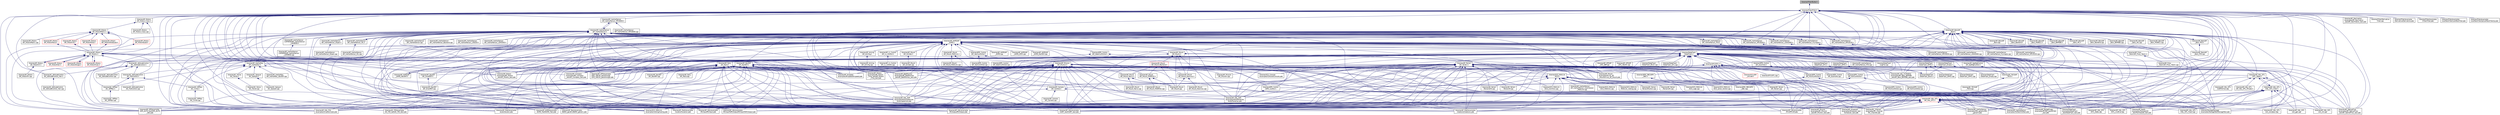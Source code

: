 digraph "libraries/Filter/Butter.h"
{
 // INTERACTIVE_SVG=YES
  edge [fontname="Helvetica",fontsize="10",labelfontname="Helvetica",labelfontsize="10"];
  node [fontname="Helvetica",fontsize="10",shape=record];
  Node1 [label="libraries/Filter/Butter.h",height=0.2,width=0.4,color="black", fillcolor="grey75", style="filled" fontcolor="black"];
  Node1 -> Node2 [dir="back",color="midnightblue",fontsize="10",style="solid",fontname="Helvetica"];
  Node2 [label="libraries/Filter/Filter.h",height=0.2,width=0.4,color="black", fillcolor="white", style="filled",URL="$Filter_8h.html"];
  Node2 -> Node3 [dir="back",color="midnightblue",fontsize="10",style="solid",fontname="Helvetica"];
  Node3 [label="libraries/AC_AttitudeControl\l/AC_AttitudeControl_Heli.h",height=0.2,width=0.4,color="black", fillcolor="white", style="filled",URL="$AC__AttitudeControl__Heli_8h.html",tooltip="ArduCopter attitude control library for traditional helicopters. "];
  Node3 -> Node4 [dir="back",color="midnightblue",fontsize="10",style="solid",fontname="Helvetica"];
  Node4 [label="libraries/AC_AttitudeControl\l/AC_AttitudeControl_Heli.cpp",height=0.2,width=0.4,color="black", fillcolor="white", style="filled",URL="$AC__AttitudeControl__Heli_8cpp.html"];
  Node2 -> Node5 [dir="back",color="midnightblue",fontsize="10",style="solid",fontname="Helvetica"];
  Node5 [label="libraries/AC_PID/examples\l/AC_PID_test/AC_PID_test.pde",height=0.2,width=0.4,color="black", fillcolor="white", style="filled",URL="$AC__PID__test_8pde.html"];
  Node2 -> Node6 [dir="back",color="midnightblue",fontsize="10",style="solid",fontname="Helvetica"];
  Node6 [label="libraries/AP_AHRS/examples\l/AHRS_Test/AHRS_Test.pde",height=0.2,width=0.4,color="black", fillcolor="white", style="filled",URL="$AHRS__Test_8pde.html"];
  Node2 -> Node7 [dir="back",color="midnightblue",fontsize="10",style="solid",fontname="Helvetica"];
  Node7 [label="libraries/AP_Airspeed\l/examples/Airspeed/Airspeed.pde",height=0.2,width=0.4,color="black", fillcolor="white", style="filled",URL="$Airspeed_8pde.html"];
  Node2 -> Node8 [dir="back",color="midnightblue",fontsize="10",style="solid",fontname="Helvetica"];
  Node8 [label="libraries/AP_Baro/AP\l_Baro.h",height=0.2,width=0.4,color="black", fillcolor="white", style="filled",URL="$AP__Baro_8h.html"];
  Node8 -> Node5 [dir="back",color="midnightblue",fontsize="10",style="solid",fontname="Helvetica"];
  Node8 -> Node9 [dir="back",color="midnightblue",fontsize="10",style="solid",fontname="Helvetica"];
  Node9 [label="libraries/AP_AHRS/AP\l_AHRS.h",height=0.2,width=0.4,color="black", fillcolor="white", style="filled",URL="$AP__AHRS_8h.html"];
  Node9 -> Node10 [dir="back",color="midnightblue",fontsize="10",style="solid",fontname="Helvetica"];
  Node10 [label="libraries/AC_AttitudeControl\l/AC_AttitudeControl.h",height=0.2,width=0.4,color="black", fillcolor="white", style="filled",URL="$AC__AttitudeControl_8h.html",tooltip="ArduCopter attitude control library. "];
  Node10 -> Node11 [dir="back",color="midnightblue",fontsize="10",style="solid",fontname="Helvetica"];
  Node11 [label="libraries/AC_AttitudeControl\l/AC_AttitudeControl.cpp",height=0.2,width=0.4,color="black", fillcolor="white", style="filled",URL="$AC__AttitudeControl_8cpp.html"];
  Node10 -> Node3 [dir="back",color="midnightblue",fontsize="10",style="solid",fontname="Helvetica"];
  Node10 -> Node12 [dir="back",color="midnightblue",fontsize="10",style="solid",fontname="Helvetica"];
  Node12 [label="libraries/AC_AttitudeControl\l/AC_PosControl.h",height=0.2,width=0.4,color="black", fillcolor="white", style="filled",URL="$AC__PosControl_8h.html"];
  Node12 -> Node13 [dir="back",color="midnightblue",fontsize="10",style="solid",fontname="Helvetica"];
  Node13 [label="libraries/AC_AttitudeControl\l/AC_PosControl.cpp",height=0.2,width=0.4,color="black", fillcolor="white", style="filled",URL="$AC__PosControl_8cpp.html"];
  Node12 -> Node14 [dir="back",color="midnightblue",fontsize="10",style="solid",fontname="Helvetica"];
  Node14 [label="libraries/AC_WPNav\l/AC_Circle.h",height=0.2,width=0.4,color="black", fillcolor="white", style="filled",URL="$AC__Circle_8h.html"];
  Node14 -> Node15 [dir="back",color="midnightblue",fontsize="10",style="solid",fontname="Helvetica"];
  Node15 [label="libraries/AC_WPNav\l/AC_Circle.cpp",height=0.2,width=0.4,color="black", fillcolor="white", style="filled",URL="$AC__Circle_8cpp.html"];
  Node12 -> Node16 [dir="back",color="midnightblue",fontsize="10",style="solid",fontname="Helvetica"];
  Node16 [label="libraries/AC_WPNav\l/AC_WPNav.h",height=0.2,width=0.4,color="black", fillcolor="white", style="filled",URL="$AC__WPNav_8h.html"];
  Node16 -> Node17 [dir="back",color="midnightblue",fontsize="10",style="solid",fontname="Helvetica"];
  Node17 [label="libraries/AC_WPNav\l/AC_WPNav.cpp",height=0.2,width=0.4,color="black", fillcolor="white", style="filled",URL="$AC__WPNav_8cpp.html"];
  Node10 -> Node16 [dir="back",color="midnightblue",fontsize="10",style="solid",fontname="Helvetica"];
  Node9 -> Node5 [dir="back",color="midnightblue",fontsize="10",style="solid",fontname="Helvetica"];
  Node9 -> Node18 [dir="back",color="midnightblue",fontsize="10",style="solid",fontname="Helvetica"];
  Node18 [label="libraries/AP_AHRS/AP\l_AHRS.cpp",height=0.2,width=0.4,color="black", fillcolor="white", style="filled",URL="$AP__AHRS_8cpp.html"];
  Node9 -> Node19 [dir="back",color="midnightblue",fontsize="10",style="solid",fontname="Helvetica"];
  Node19 [label="libraries/AP_AHRS/AP\l_AHRS_DCM.cpp",height=0.2,width=0.4,color="black", fillcolor="white", style="filled",URL="$AP__AHRS__DCM_8cpp.html"];
  Node9 -> Node20 [dir="back",color="midnightblue",fontsize="10",style="solid",fontname="Helvetica"];
  Node20 [label="libraries/AP_AHRS/AP\l_AHRS_NavEKF.cpp",height=0.2,width=0.4,color="black", fillcolor="white", style="filled",URL="$AP__AHRS__NavEKF_8cpp.html"];
  Node9 -> Node21 [dir="back",color="midnightblue",fontsize="10",style="solid",fontname="Helvetica"];
  Node21 [label="libraries/AP_AHRS/AP\l_AHRS_NavEKF.h",height=0.2,width=0.4,color="black", fillcolor="white", style="filled",URL="$AP__AHRS__NavEKF_8h.html"];
  Node21 -> Node9 [dir="back",color="midnightblue",fontsize="10",style="solid",fontname="Helvetica"];
  Node9 -> Node6 [dir="back",color="midnightblue",fontsize="10",style="solid",fontname="Helvetica"];
  Node9 -> Node7 [dir="back",color="midnightblue",fontsize="10",style="solid",fontname="Helvetica"];
  Node9 -> Node22 [dir="back",color="midnightblue",fontsize="10",style="solid",fontname="Helvetica"];
  Node22 [label="libraries/AP_Arming\l/AP_Arming.h",height=0.2,width=0.4,color="black", fillcolor="white", style="filled",URL="$AP__Arming_8h.html"];
  Node22 -> Node23 [dir="back",color="midnightblue",fontsize="10",style="solid",fontname="Helvetica"];
  Node23 [label="libraries/AP_Arming\l/AP_Arming.cpp",height=0.2,width=0.4,color="black", fillcolor="white", style="filled",URL="$AP__Arming_8cpp.html"];
  Node9 -> Node24 [dir="back",color="midnightblue",fontsize="10",style="solid",fontname="Helvetica"];
  Node24 [label="libraries/AP_Baro/examples\l/BARO_generic/BARO_generic.pde",height=0.2,width=0.4,color="black", fillcolor="white", style="filled",URL="$BARO__generic_8pde.html"];
  Node9 -> Node25 [dir="back",color="midnightblue",fontsize="10",style="solid",fontname="Helvetica"];
  Node25 [label="libraries/AP_BattMonitor\l/examples/AP_BattMonitor\l_test/AP_BattMonitor_test.pde",height=0.2,width=0.4,color="black", fillcolor="white", style="filled",URL="$AP__BattMonitor__test_8pde.html"];
  Node9 -> Node26 [dir="back",color="midnightblue",fontsize="10",style="solid",fontname="Helvetica"];
  Node26 [label="libraries/AP_Camera\l/AP_Camera.h",height=0.2,width=0.4,color="black", fillcolor="white", style="filled",URL="$AP__Camera_8h.html",tooltip="Photo or video camera manager, with EEPROM-backed storage of constants. "];
  Node26 -> Node27 [dir="back",color="midnightblue",fontsize="10",style="solid",fontname="Helvetica"];
  Node27 [label="libraries/AP_Camera\l/AP_Camera.cpp",height=0.2,width=0.4,color="black", fillcolor="white", style="filled",URL="$AP__Camera_8cpp.html"];
  Node26 -> Node28 [dir="back",color="midnightblue",fontsize="10",style="solid",fontname="Helvetica"];
  Node28 [label="libraries/AP_HAL_AVR\l/examples/ArduCopterLibs\l/ArduCopterLibs.pde",height=0.2,width=0.4,color="black", fillcolor="white", style="filled",URL="$ArduCopterLibs_8pde.html"];
  Node26 -> Node29 [dir="back",color="midnightblue",fontsize="10",style="solid",fontname="Helvetica"];
  Node29 [label="libraries/AP_HAL_AVR\l/examples/ArduPlaneLibs\l/ArduPlaneLibs.pde",height=0.2,width=0.4,color="black", fillcolor="white", style="filled",URL="$ArduPlaneLibs_8pde.html"];
  Node9 -> Node30 [dir="back",color="midnightblue",fontsize="10",style="solid",fontname="Helvetica"];
  Node30 [label="libraries/AP_Compass\l/examples/AP_Compass\l_test/AP_Compass_test.pde",height=0.2,width=0.4,color="black", fillcolor="white", style="filled",URL="$AP__Compass__test_8pde.html"];
  Node9 -> Node31 [dir="back",color="midnightblue",fontsize="10",style="solid",fontname="Helvetica"];
  Node31 [label="libraries/AP_Frsky\l_Telem/AP_Frsky_Telem.h",height=0.2,width=0.4,color="black", fillcolor="white", style="filled",URL="$AP__Frsky__Telem_8h.html"];
  Node31 -> Node32 [dir="back",color="midnightblue",fontsize="10",style="solid",fontname="Helvetica"];
  Node32 [label="libraries/AP_Frsky\l_Telem/AP_Frsky_Telem.cpp",height=0.2,width=0.4,color="black", fillcolor="white", style="filled",URL="$AP__Frsky__Telem_8cpp.html"];
  Node9 -> Node33 [dir="back",color="midnightblue",fontsize="10",style="solid",fontname="Helvetica"];
  Node33 [label="libraries/AP_GPS/examples\l/GPS_AUTO_test/GPS_AUTO\l_test.pde",height=0.2,width=0.4,color="black", fillcolor="white", style="filled",URL="$GPS__AUTO__test_8pde.html"];
  Node9 -> Node34 [dir="back",color="midnightblue",fontsize="10",style="solid",fontname="Helvetica"];
  Node34 [label="libraries/AP_GPS/examples\l/GPS_UBLOX_passthrough\l/GPS_UBLOX_passthrough.pde",height=0.2,width=0.4,color="black", fillcolor="white", style="filled",URL="$GPS__UBLOX__passthrough_8pde.html"];
  Node9 -> Node35 [dir="back",color="midnightblue",fontsize="10",style="solid",fontname="Helvetica"];
  Node35 [label="libraries/AP_HAL/examples\l/Printf/Printf.pde",height=0.2,width=0.4,color="black", fillcolor="white", style="filled",URL="$Printf_8pde.html"];
  Node9 -> Node36 [dir="back",color="midnightblue",fontsize="10",style="solid",fontname="Helvetica"];
  Node36 [label="libraries/AP_HAL/examples\l/RCInput/RCInput.pde",height=0.2,width=0.4,color="black", fillcolor="white", style="filled",URL="$examples_2RCInput_2RCInput_8pde.html"];
  Node9 -> Node37 [dir="back",color="midnightblue",fontsize="10",style="solid",fontname="Helvetica"];
  Node37 [label="libraries/AP_HAL/examples\l/RCInputToRCOutput/RCInputToRCOutput.pde",height=0.2,width=0.4,color="black", fillcolor="white", style="filled",URL="$RCInputToRCOutput_8pde.html"];
  Node9 -> Node38 [dir="back",color="midnightblue",fontsize="10",style="solid",fontname="Helvetica"];
  Node38 [label="libraries/AP_HAL/examples\l/RCOutput/RCOutput.pde",height=0.2,width=0.4,color="black", fillcolor="white", style="filled",URL="$RCOutput_8pde.html"];
  Node9 -> Node39 [dir="back",color="midnightblue",fontsize="10",style="solid",fontname="Helvetica"];
  Node39 [label="libraries/AP_HAL/examples\l/UART_test/UART_test.pde",height=0.2,width=0.4,color="black", fillcolor="white", style="filled",URL="$UART__test_8pde.html"];
  Node9 -> Node28 [dir="back",color="midnightblue",fontsize="10",style="solid",fontname="Helvetica"];
  Node9 -> Node29 [dir="back",color="midnightblue",fontsize="10",style="solid",fontname="Helvetica"];
  Node9 -> Node40 [dir="back",color="midnightblue",fontsize="10",style="solid",fontname="Helvetica"];
  Node40 [label="libraries/AP_HAL_PX4\l/examples/simple/simple.pde",height=0.2,width=0.4,color="black", fillcolor="white", style="filled",URL="$simple_8pde.html"];
  Node9 -> Node41 [dir="back",color="midnightblue",fontsize="10",style="solid",fontname="Helvetica"];
  Node41 [label="libraries/AP_InertialNav\l/AP_InertialNav.h",height=0.2,width=0.4,color="black", fillcolor="white", style="filled",URL="$AP__InertialNav_8h.html"];
  Node41 -> Node12 [dir="back",color="midnightblue",fontsize="10",style="solid",fontname="Helvetica"];
  Node41 -> Node42 [dir="back",color="midnightblue",fontsize="10",style="solid",fontname="Helvetica"];
  Node42 [label="libraries/AC_Fence\l/AC_Fence.h",height=0.2,width=0.4,color="black", fillcolor="white", style="filled",URL="$AC__Fence_8h.html"];
  Node42 -> Node43 [dir="back",color="midnightblue",fontsize="10",style="solid",fontname="Helvetica"];
  Node43 [label="libraries/AC_Fence\l/AC_Fence.cpp",height=0.2,width=0.4,color="black", fillcolor="white", style="filled",URL="$AC__Fence_8cpp.html"];
  Node41 -> Node44 [dir="back",color="midnightblue",fontsize="10",style="solid",fontname="Helvetica"];
  Node44 [label="libraries/AC_Sprayer\l/AC_Sprayer.h",height=0.2,width=0.4,color="black", fillcolor="white", style="filled",URL="$AC__Sprayer_8h.html",tooltip="Crop sprayer library. "];
  Node44 -> Node45 [dir="back",color="midnightblue",fontsize="10",style="solid",fontname="Helvetica"];
  Node45 [label="libraries/AC_Sprayer\l/AC_Sprayer.cpp",height=0.2,width=0.4,color="black", fillcolor="white", style="filled",URL="$AC__Sprayer_8cpp.html"];
  Node41 -> Node14 [dir="back",color="midnightblue",fontsize="10",style="solid",fontname="Helvetica"];
  Node41 -> Node16 [dir="back",color="midnightblue",fontsize="10",style="solid",fontname="Helvetica"];
  Node41 -> Node28 [dir="back",color="midnightblue",fontsize="10",style="solid",fontname="Helvetica"];
  Node41 -> Node46 [dir="back",color="midnightblue",fontsize="10",style="solid",fontname="Helvetica"];
  Node46 [label="libraries/AP_InertialNav\l/AP_InertialNav_NavEKF.cpp",height=0.2,width=0.4,color="black", fillcolor="white", style="filled",URL="$AP__InertialNav__NavEKF_8cpp.html"];
  Node9 -> Node47 [dir="back",color="midnightblue",fontsize="10",style="solid",fontname="Helvetica"];
  Node47 [label="libraries/AP_InertialSensor\l/examples/INS_generic/INS\l_generic.pde",height=0.2,width=0.4,color="black", fillcolor="white", style="filled",URL="$INS__generic_8pde.html"];
  Node9 -> Node48 [dir="back",color="midnightblue",fontsize="10",style="solid",fontname="Helvetica"];
  Node48 [label="libraries/AP_InertialSensor\l/examples/VibTest/VibTest.pde",height=0.2,width=0.4,color="black", fillcolor="white", style="filled",URL="$VibTest_8pde.html"];
  Node9 -> Node49 [dir="back",color="midnightblue",fontsize="10",style="solid",fontname="Helvetica"];
  Node49 [label="libraries/AP_L1_Control\l/AP_L1_Control.h",height=0.2,width=0.4,color="black", fillcolor="white", style="filled",URL="$AP__L1__Control_8h.html",tooltip="L1 Control algorithm. This is a instance of an AP_Navigation class. "];
  Node49 -> Node50 [dir="back",color="midnightblue",fontsize="10",style="solid",fontname="Helvetica"];
  Node50 [label="libraries/AP_L1_Control\l/AP_L1_Control.cpp",height=0.2,width=0.4,color="black", fillcolor="white", style="filled",URL="$AP__L1__Control_8cpp.html"];
  Node9 -> Node51 [dir="back",color="midnightblue",fontsize="10",style="solid",fontname="Helvetica"];
  Node51 [label="libraries/AP_Math/examples\l/eulers/eulers.pde",height=0.2,width=0.4,color="black", fillcolor="white", style="filled",URL="$eulers_8pde.html"];
  Node9 -> Node52 [dir="back",color="midnightblue",fontsize="10",style="solid",fontname="Helvetica"];
  Node52 [label="libraries/AP_Math/examples\l/location/location.pde",height=0.2,width=0.4,color="black", fillcolor="white", style="filled",URL="$location_8pde.html"];
  Node9 -> Node53 [dir="back",color="midnightblue",fontsize="10",style="solid",fontname="Helvetica"];
  Node53 [label="libraries/AP_Math/examples\l/rotations/rotations.pde",height=0.2,width=0.4,color="black", fillcolor="white", style="filled",URL="$rotations_8pde.html"];
  Node9 -> Node54 [dir="back",color="midnightblue",fontsize="10",style="solid",fontname="Helvetica"];
  Node54 [label="libraries/AP_Mission\l/AP_Mission.h",height=0.2,width=0.4,color="black", fillcolor="white", style="filled",URL="$AP__Mission_8h.html",tooltip="Handles the MAVLINK command mission stack. Reads and writes mission to storage. "];
  Node54 -> Node5 [dir="back",color="midnightblue",fontsize="10",style="solid",fontname="Helvetica"];
  Node54 -> Node6 [dir="back",color="midnightblue",fontsize="10",style="solid",fontname="Helvetica"];
  Node54 -> Node7 [dir="back",color="midnightblue",fontsize="10",style="solid",fontname="Helvetica"];
  Node54 -> Node24 [dir="back",color="midnightblue",fontsize="10",style="solid",fontname="Helvetica"];
  Node54 -> Node25 [dir="back",color="midnightblue",fontsize="10",style="solid",fontname="Helvetica"];
  Node54 -> Node26 [dir="back",color="midnightblue",fontsize="10",style="solid",fontname="Helvetica"];
  Node54 -> Node30 [dir="back",color="midnightblue",fontsize="10",style="solid",fontname="Helvetica"];
  Node54 -> Node33 [dir="back",color="midnightblue",fontsize="10",style="solid",fontname="Helvetica"];
  Node54 -> Node34 [dir="back",color="midnightblue",fontsize="10",style="solid",fontname="Helvetica"];
  Node54 -> Node35 [dir="back",color="midnightblue",fontsize="10",style="solid",fontname="Helvetica"];
  Node54 -> Node36 [dir="back",color="midnightblue",fontsize="10",style="solid",fontname="Helvetica"];
  Node54 -> Node37 [dir="back",color="midnightblue",fontsize="10",style="solid",fontname="Helvetica"];
  Node54 -> Node38 [dir="back",color="midnightblue",fontsize="10",style="solid",fontname="Helvetica"];
  Node54 -> Node39 [dir="back",color="midnightblue",fontsize="10",style="solid",fontname="Helvetica"];
  Node54 -> Node28 [dir="back",color="midnightblue",fontsize="10",style="solid",fontname="Helvetica"];
  Node54 -> Node29 [dir="back",color="midnightblue",fontsize="10",style="solid",fontname="Helvetica"];
  Node54 -> Node55 [dir="back",color="midnightblue",fontsize="10",style="solid",fontname="Helvetica"];
  Node55 [label="libraries/AP_HAL_FLYMAPLE\l/examples/AP_Baro_BMP085\l_test/AP_Baro_BMP085_test.pde",height=0.2,width=0.4,color="black", fillcolor="white", style="filled",URL="$AP__Baro__BMP085__test_8pde.html"];
  Node54 -> Node40 [dir="back",color="midnightblue",fontsize="10",style="solid",fontname="Helvetica"];
  Node54 -> Node47 [dir="back",color="midnightblue",fontsize="10",style="solid",fontname="Helvetica"];
  Node54 -> Node48 [dir="back",color="midnightblue",fontsize="10",style="solid",fontname="Helvetica"];
  Node54 -> Node51 [dir="back",color="midnightblue",fontsize="10",style="solid",fontname="Helvetica"];
  Node54 -> Node52 [dir="back",color="midnightblue",fontsize="10",style="solid",fontname="Helvetica"];
  Node54 -> Node53 [dir="back",color="midnightblue",fontsize="10",style="solid",fontname="Helvetica"];
  Node54 -> Node56 [dir="back",color="midnightblue",fontsize="10",style="solid",fontname="Helvetica"];
  Node56 [label="libraries/AP_Mission\l/AP_Mission.cpp",height=0.2,width=0.4,color="black", fillcolor="white", style="filled",URL="$AP__Mission_8cpp.html",tooltip="Handles the MAVLINK command mission stack. Reads and writes mission to storage. "];
  Node54 -> Node57 [dir="back",color="midnightblue",fontsize="10",style="solid",fontname="Helvetica"];
  Node57 [label="libraries/AP_Mission\l/examples/AP_Mission\l_test/AP_Mission_test.pde",height=0.2,width=0.4,color="black", fillcolor="white", style="filled",URL="$AP__Mission__test_8pde.html"];
  Node54 -> Node58 [dir="back",color="midnightblue",fontsize="10",style="solid",fontname="Helvetica"];
  Node58 [label="libraries/AP_Motors\l/examples/AP_Motors\l_test/AP_Motors_test.pde",height=0.2,width=0.4,color="black", fillcolor="white", style="filled",URL="$AP__Motors__test_8pde.html"];
  Node54 -> Node59 [dir="back",color="midnightblue",fontsize="10",style="solid",fontname="Helvetica"];
  Node59 [label="libraries/AP_Motors\l/examples/AP_Motors\l_Time_test/AP_Motors\l_Time_test.pde",height=0.2,width=0.4,color="black", fillcolor="white", style="filled",URL="$AP__Motors__Time__test_8pde.html"];
  Node54 -> Node60 [dir="back",color="midnightblue",fontsize="10",style="solid",fontname="Helvetica"];
  Node60 [label="libraries/AP_Mount\l/examples/trivial_AP\l_Mount/trivial_AP_Mount.pde",height=0.2,width=0.4,color="black", fillcolor="white", style="filled",URL="$trivial__AP__Mount_8pde.html"];
  Node54 -> Node61 [dir="back",color="midnightblue",fontsize="10",style="solid",fontname="Helvetica"];
  Node61 [label="libraries/AP_Notify\l/examples/ToshibaLED\l_test/ToshibaLED_test.pde",height=0.2,width=0.4,color="black", fillcolor="white", style="filled",URL="$ToshibaLED__test_8pde.html"];
  Node54 -> Node62 [dir="back",color="midnightblue",fontsize="10",style="solid",fontname="Helvetica"];
  Node62 [label="libraries/AP_OpticalFlow\l/examples/AP_OpticalFlow\l_test/AP_OpticalFlow_test.pde",height=0.2,width=0.4,color="black", fillcolor="white", style="filled",URL="$AP__OpticalFlow__test_8pde.html"];
  Node54 -> Node63 [dir="back",color="midnightblue",fontsize="10",style="solid",fontname="Helvetica"];
  Node63 [label="libraries/AP_RangeFinder\l/examples/RFIND_test/RFIND\l_test.pde",height=0.2,width=0.4,color="black", fillcolor="white", style="filled",URL="$RFIND__test_8pde.html"];
  Node54 -> Node64 [dir="back",color="midnightblue",fontsize="10",style="solid",fontname="Helvetica"];
  Node64 [label="libraries/AP_Scheduler\l/examples/Scheduler_test\l/Scheduler_test.pde",height=0.2,width=0.4,color="black", fillcolor="white", style="filled",URL="$Scheduler__test_8pde.html"];
  Node54 -> Node65 [dir="back",color="midnightblue",fontsize="10",style="solid",fontname="Helvetica"];
  Node65 [label="libraries/APM_OBC/APM\l_OBC.h",height=0.2,width=0.4,color="black", fillcolor="white", style="filled",URL="$APM__OBC_8h.html"];
  Node65 -> Node66 [dir="back",color="midnightblue",fontsize="10",style="solid",fontname="Helvetica"];
  Node66 [label="libraries/APM_OBC/APM\l_OBC.cpp",height=0.2,width=0.4,color="black", fillcolor="white", style="filled",URL="$APM__OBC_8cpp.html"];
  Node54 -> Node67 [dir="back",color="midnightblue",fontsize="10",style="solid",fontname="Helvetica"];
  Node67 [label="libraries/DataFlash\l/examples/DataFlash\l_test/DataFlash_test.pde",height=0.2,width=0.4,color="black", fillcolor="white", style="filled",URL="$DataFlash__test_8pde.html"];
  Node54 -> Node68 [dir="back",color="midnightblue",fontsize="10",style="solid",fontname="Helvetica"];
  Node68 [label="libraries/GCS_Console\l/examples/Console/Console.pde",height=0.2,width=0.4,color="black", fillcolor="white", style="filled",URL="$GCS__Console_2examples_2Console_2Console_8pde.html"];
  Node54 -> Node69 [dir="back",color="midnightblue",fontsize="10",style="solid",fontname="Helvetica"];
  Node69 [label="libraries/GCS_MAVLink\l/examples/routing/routing.pde",height=0.2,width=0.4,color="black", fillcolor="white", style="filled",URL="$routing_8pde.html"];
  Node54 -> Node70 [dir="back",color="midnightblue",fontsize="10",style="solid",fontname="Helvetica"];
  Node70 [label="libraries/GCS_MAVLink\l/GCS.h",height=0.2,width=0.4,color="black", fillcolor="white", style="filled",URL="$GCS_8h.html",tooltip="Interface definition for the various Ground Control System. "];
  Node70 -> Node26 [dir="back",color="midnightblue",fontsize="10",style="solid",fontname="Helvetica"];
  Node70 -> Node71 [dir="back",color="midnightblue",fontsize="10",style="solid",fontname="Helvetica"];
  Node71 [label="libraries/AP_InertialSensor\l/AP_InertialSensor_UserInteract\l_MAVLink.cpp",height=0.2,width=0.4,color="black", fillcolor="white", style="filled",URL="$AP__InertialSensor__UserInteract__MAVLink_8cpp.html"];
  Node70 -> Node72 [dir="back",color="midnightblue",fontsize="10",style="solid",fontname="Helvetica"];
  Node72 [label="libraries/AP_Terrain\l/AP_Terrain.cpp",height=0.2,width=0.4,color="black", fillcolor="white", style="filled",URL="$AP__Terrain_8cpp.html"];
  Node70 -> Node73 [dir="back",color="midnightblue",fontsize="10",style="solid",fontname="Helvetica"];
  Node73 [label="libraries/AP_Terrain\l/TerrainGCS.cpp",height=0.2,width=0.4,color="black", fillcolor="white", style="filled",URL="$TerrainGCS_8cpp.html"];
  Node70 -> Node74 [dir="back",color="midnightblue",fontsize="10",style="solid",fontname="Helvetica"];
  Node74 [label="libraries/AP_Terrain\l/TerrainIO.cpp",height=0.2,width=0.4,color="black", fillcolor="white", style="filled",URL="$TerrainIO_8cpp.html"];
  Node70 -> Node75 [dir="back",color="midnightblue",fontsize="10",style="solid",fontname="Helvetica"];
  Node75 [label="libraries/AP_Terrain\l/TerrainMission.cpp",height=0.2,width=0.4,color="black", fillcolor="white", style="filled",URL="$TerrainMission_8cpp.html"];
  Node70 -> Node76 [dir="back",color="midnightblue",fontsize="10",style="solid",fontname="Helvetica"];
  Node76 [label="libraries/AP_Terrain\l/TerrainUtil.cpp",height=0.2,width=0.4,color="black", fillcolor="white", style="filled",URL="$TerrainUtil_8cpp.html"];
  Node70 -> Node66 [dir="back",color="midnightblue",fontsize="10",style="solid",fontname="Helvetica"];
  Node70 -> Node69 [dir="back",color="midnightblue",fontsize="10",style="solid",fontname="Helvetica"];
  Node70 -> Node77 [dir="back",color="midnightblue",fontsize="10",style="solid",fontname="Helvetica"];
  Node77 [label="libraries/GCS_MAVLink\l/GCS_Common.cpp",height=0.2,width=0.4,color="black", fillcolor="white", style="filled",URL="$GCS__Common_8cpp.html"];
  Node70 -> Node78 [dir="back",color="midnightblue",fontsize="10",style="solid",fontname="Helvetica"];
  Node78 [label="libraries/GCS_MAVLink\l/GCS_Logs.cpp",height=0.2,width=0.4,color="black", fillcolor="white", style="filled",URL="$GCS__Logs_8cpp.html"];
  Node70 -> Node79 [dir="back",color="midnightblue",fontsize="10",style="solid",fontname="Helvetica"];
  Node79 [label="libraries/GCS_MAVLink\l/GCS_MAVLink.cpp",height=0.2,width=0.4,color="black", fillcolor="white", style="filled",URL="$GCS__MAVLink_8cpp.html"];
  Node70 -> Node80 [dir="back",color="midnightblue",fontsize="10",style="solid",fontname="Helvetica"];
  Node80 [label="libraries/GCS_MAVLink\l/GCS_serial_control.cpp",height=0.2,width=0.4,color="black", fillcolor="white", style="filled",URL="$GCS__serial__control_8cpp.html"];
  Node70 -> Node81 [dir="back",color="midnightblue",fontsize="10",style="solid",fontname="Helvetica"];
  Node81 [label="libraries/GCS_MAVLink\l/MAVLink_routing.cpp",height=0.2,width=0.4,color="black", fillcolor="white", style="filled",URL="$MAVLink__routing_8cpp.html"];
  Node54 -> Node82 [dir="back",color="midnightblue",fontsize="10",style="solid",fontname="Helvetica"];
  Node82 [label="libraries/RC_Channel\l/examples/RC_Channel\l/RC_Channel.pde",height=0.2,width=0.4,color="black", fillcolor="white", style="filled",URL="$RC__Channel_8pde.html"];
  Node54 -> Node83 [dir="back",color="midnightblue",fontsize="10",style="solid",fontname="Helvetica"];
  Node83 [label="libraries/StorageManager\l/examples/StorageTest/StorageTest.pde",height=0.2,width=0.4,color="black", fillcolor="white", style="filled",URL="$StorageTest_8pde.html"];
  Node9 -> Node57 [dir="back",color="midnightblue",fontsize="10",style="solid",fontname="Helvetica"];
  Node9 -> Node58 [dir="back",color="midnightblue",fontsize="10",style="solid",fontname="Helvetica"];
  Node9 -> Node59 [dir="back",color="midnightblue",fontsize="10",style="solid",fontname="Helvetica"];
  Node9 -> Node84 [dir="back",color="midnightblue",fontsize="10",style="solid",fontname="Helvetica"];
  Node84 [label="libraries/AP_Mount\l/AP_Gimbal.h",height=0.2,width=0.4,color="black", fillcolor="white", style="filled",URL="$AP__Gimbal_8h.html"];
  Node84 -> Node85 [dir="back",color="midnightblue",fontsize="10",style="solid",fontname="Helvetica"];
  Node85 [label="libraries/AP_Mount\l/AP_Gimbal.cpp",height=0.2,width=0.4,color="black", fillcolor="white", style="filled",URL="$AP__Gimbal_8cpp.html"];
  Node9 -> Node86 [dir="back",color="midnightblue",fontsize="10",style="solid",fontname="Helvetica"];
  Node86 [label="libraries/AP_Mount\l/AP_Mount.h",height=0.2,width=0.4,color="black", fillcolor="white", style="filled",URL="$AP__Mount_8h.html"];
  Node86 -> Node28 [dir="back",color="midnightblue",fontsize="10",style="solid",fontname="Helvetica"];
  Node86 -> Node29 [dir="back",color="midnightblue",fontsize="10",style="solid",fontname="Helvetica"];
  Node86 -> Node87 [dir="back",color="midnightblue",fontsize="10",style="solid",fontname="Helvetica"];
  Node87 [label="libraries/AP_Mount\l/AP_Mount.cpp",height=0.2,width=0.4,color="black", fillcolor="white", style="filled",URL="$AP__Mount_8cpp.html"];
  Node86 -> Node88 [dir="back",color="midnightblue",fontsize="10",style="solid",fontname="Helvetica"];
  Node88 [label="libraries/AP_Mount\l/AP_Mount_Alexmos.h",height=0.2,width=0.4,color="black", fillcolor="white", style="filled",URL="$AP__Mount__Alexmos_8h.html"];
  Node88 -> Node87 [dir="back",color="midnightblue",fontsize="10",style="solid",fontname="Helvetica"];
  Node88 -> Node89 [dir="back",color="midnightblue",fontsize="10",style="solid",fontname="Helvetica"];
  Node89 [label="libraries/AP_Mount\l/AP_Mount_Alexmos.cpp",height=0.2,width=0.4,color="black", fillcolor="white", style="filled",URL="$AP__Mount__Alexmos_8cpp.html"];
  Node86 -> Node90 [dir="back",color="midnightblue",fontsize="10",style="solid",fontname="Helvetica"];
  Node90 [label="libraries/AP_Mount\l/AP_Mount_Backend.h",height=0.2,width=0.4,color="red", fillcolor="white", style="filled",URL="$AP__Mount__Backend_8h.html"];
  Node90 -> Node87 [dir="back",color="midnightblue",fontsize="10",style="solid",fontname="Helvetica"];
  Node90 -> Node88 [dir="back",color="midnightblue",fontsize="10",style="solid",fontname="Helvetica"];
  Node90 -> Node91 [dir="back",color="midnightblue",fontsize="10",style="solid",fontname="Helvetica"];
  Node91 [label="libraries/AP_Mount\l/AP_Mount_Servo.h",height=0.2,width=0.4,color="black", fillcolor="white", style="filled",URL="$AP__Mount__Servo_8h.html"];
  Node91 -> Node87 [dir="back",color="midnightblue",fontsize="10",style="solid",fontname="Helvetica"];
  Node91 -> Node92 [dir="back",color="midnightblue",fontsize="10",style="solid",fontname="Helvetica"];
  Node92 [label="libraries/AP_Mount\l/AP_Mount_Servo.cpp",height=0.2,width=0.4,color="black", fillcolor="white", style="filled",URL="$AP__Mount__Servo_8cpp.html"];
  Node90 -> Node93 [dir="back",color="midnightblue",fontsize="10",style="solid",fontname="Helvetica"];
  Node93 [label="libraries/AP_Mount\l/AP_Mount_SToRM32.h",height=0.2,width=0.4,color="black", fillcolor="white", style="filled",URL="$AP__Mount__SToRM32_8h.html"];
  Node93 -> Node87 [dir="back",color="midnightblue",fontsize="10",style="solid",fontname="Helvetica"];
  Node93 -> Node94 [dir="back",color="midnightblue",fontsize="10",style="solid",fontname="Helvetica"];
  Node94 [label="libraries/AP_Mount\l/AP_Mount_SToRM32.cpp",height=0.2,width=0.4,color="black", fillcolor="white", style="filled",URL="$AP__Mount__SToRM32_8cpp.html"];
  Node86 -> Node60 [dir="back",color="midnightblue",fontsize="10",style="solid",fontname="Helvetica"];
  Node86 -> Node70 [dir="back",color="midnightblue",fontsize="10",style="solid",fontname="Helvetica"];
  Node9 -> Node88 [dir="back",color="midnightblue",fontsize="10",style="solid",fontname="Helvetica"];
  Node9 -> Node95 [dir="back",color="midnightblue",fontsize="10",style="solid",fontname="Helvetica"];
  Node95 [label="libraries/AP_Mount\l/AP_Mount_MAVLink.h",height=0.2,width=0.4,color="black", fillcolor="white", style="filled",URL="$AP__Mount__MAVLink_8h.html"];
  Node95 -> Node87 [dir="back",color="midnightblue",fontsize="10",style="solid",fontname="Helvetica"];
  Node95 -> Node96 [dir="back",color="midnightblue",fontsize="10",style="solid",fontname="Helvetica"];
  Node96 [label="libraries/AP_Mount\l/AP_Mount_MAVLink.cpp",height=0.2,width=0.4,color="black", fillcolor="white", style="filled",URL="$AP__Mount__MAVLink_8cpp.html"];
  Node9 -> Node91 [dir="back",color="midnightblue",fontsize="10",style="solid",fontname="Helvetica"];
  Node9 -> Node93 [dir="back",color="midnightblue",fontsize="10",style="solid",fontname="Helvetica"];
  Node9 -> Node60 [dir="back",color="midnightblue",fontsize="10",style="solid",fontname="Helvetica"];
  Node9 -> Node97 [dir="back",color="midnightblue",fontsize="10",style="solid",fontname="Helvetica"];
  Node97 [label="libraries/AP_NavEKF\l/AP_NavEKF.cpp",height=0.2,width=0.4,color="black", fillcolor="white", style="filled",URL="$AP__NavEKF_8cpp.html"];
  Node9 -> Node98 [dir="back",color="midnightblue",fontsize="10",style="solid",fontname="Helvetica"];
  Node98 [label="libraries/AP_NavEKF\l/AP_SmallEKF.h",height=0.2,width=0.4,color="black", fillcolor="white", style="filled",URL="$AP__SmallEKF_8h.html"];
  Node98 -> Node99 [dir="back",color="midnightblue",fontsize="10",style="solid",fontname="Helvetica"];
  Node99 [label="libraries/AP_NavEKF\l/AP_SmallEKF.cpp",height=0.2,width=0.4,color="black", fillcolor="white", style="filled",URL="$AP__SmallEKF_8cpp.html"];
  Node9 -> Node99 [dir="back",color="midnightblue",fontsize="10",style="solid",fontname="Helvetica"];
  Node9 -> Node61 [dir="back",color="midnightblue",fontsize="10",style="solid",fontname="Helvetica"];
  Node9 -> Node62 [dir="back",color="midnightblue",fontsize="10",style="solid",fontname="Helvetica"];
  Node9 -> Node100 [dir="back",color="midnightblue",fontsize="10",style="solid",fontname="Helvetica"];
  Node100 [label="libraries/AP_Rally\l/AP_Rally.h",height=0.2,width=0.4,color="black", fillcolor="white", style="filled",URL="$AP__Rally_8h.html",tooltip="Handles rally point storage and retrieval. "];
  Node100 -> Node5 [dir="back",color="midnightblue",fontsize="10",style="solid",fontname="Helvetica"];
  Node100 -> Node6 [dir="back",color="midnightblue",fontsize="10",style="solid",fontname="Helvetica"];
  Node100 -> Node7 [dir="back",color="midnightblue",fontsize="10",style="solid",fontname="Helvetica"];
  Node100 -> Node24 [dir="back",color="midnightblue",fontsize="10",style="solid",fontname="Helvetica"];
  Node100 -> Node30 [dir="back",color="midnightblue",fontsize="10",style="solid",fontname="Helvetica"];
  Node100 -> Node33 [dir="back",color="midnightblue",fontsize="10",style="solid",fontname="Helvetica"];
  Node100 -> Node34 [dir="back",color="midnightblue",fontsize="10",style="solid",fontname="Helvetica"];
  Node100 -> Node35 [dir="back",color="midnightblue",fontsize="10",style="solid",fontname="Helvetica"];
  Node100 -> Node36 [dir="back",color="midnightblue",fontsize="10",style="solid",fontname="Helvetica"];
  Node100 -> Node37 [dir="back",color="midnightblue",fontsize="10",style="solid",fontname="Helvetica"];
  Node100 -> Node38 [dir="back",color="midnightblue",fontsize="10",style="solid",fontname="Helvetica"];
  Node100 -> Node39 [dir="back",color="midnightblue",fontsize="10",style="solid",fontname="Helvetica"];
  Node100 -> Node40 [dir="back",color="midnightblue",fontsize="10",style="solid",fontname="Helvetica"];
  Node100 -> Node47 [dir="back",color="midnightblue",fontsize="10",style="solid",fontname="Helvetica"];
  Node100 -> Node48 [dir="back",color="midnightblue",fontsize="10",style="solid",fontname="Helvetica"];
  Node100 -> Node51 [dir="back",color="midnightblue",fontsize="10",style="solid",fontname="Helvetica"];
  Node100 -> Node53 [dir="back",color="midnightblue",fontsize="10",style="solid",fontname="Helvetica"];
  Node100 -> Node57 [dir="back",color="midnightblue",fontsize="10",style="solid",fontname="Helvetica"];
  Node100 -> Node101 [dir="back",color="midnightblue",fontsize="10",style="solid",fontname="Helvetica"];
  Node101 [label="libraries/AP_Rally\l/AP_Rally.cpp",height=0.2,width=0.4,color="black", fillcolor="white", style="filled",URL="$AP__Rally_8cpp.html"];
  Node100 -> Node63 [dir="back",color="midnightblue",fontsize="10",style="solid",fontname="Helvetica"];
  Node100 -> Node64 [dir="back",color="midnightblue",fontsize="10",style="solid",fontname="Helvetica"];
  Node100 -> Node67 [dir="back",color="midnightblue",fontsize="10",style="solid",fontname="Helvetica"];
  Node100 -> Node69 [dir="back",color="midnightblue",fontsize="10",style="solid",fontname="Helvetica"];
  Node100 -> Node82 [dir="back",color="midnightblue",fontsize="10",style="solid",fontname="Helvetica"];
  Node100 -> Node83 [dir="back",color="midnightblue",fontsize="10",style="solid",fontname="Helvetica"];
  Node9 -> Node63 [dir="back",color="midnightblue",fontsize="10",style="solid",fontname="Helvetica"];
  Node9 -> Node64 [dir="back",color="midnightblue",fontsize="10",style="solid",fontname="Helvetica"];
  Node9 -> Node102 [dir="back",color="midnightblue",fontsize="10",style="solid",fontname="Helvetica"];
  Node102 [label="libraries/AP_TECS/AP\l_TECS.h",height=0.2,width=0.4,color="black", fillcolor="white", style="filled",URL="$AP__TECS_8h.html",tooltip="Combined Total Energy Speed &amp; Height Control. This is a instance of an AP_SpdHgtControl class..."];
  Node102 -> Node103 [dir="back",color="midnightblue",fontsize="10",style="solid",fontname="Helvetica"];
  Node103 [label="libraries/AP_TECS/AP\l_TECS.cpp",height=0.2,width=0.4,color="black", fillcolor="white", style="filled",URL="$AP__TECS_8cpp.html"];
  Node9 -> Node104 [dir="back",color="midnightblue",fontsize="10",style="solid",fontname="Helvetica"];
  Node104 [label="libraries/APM_Control\l/AP_PitchController.h",height=0.2,width=0.4,color="black", fillcolor="white", style="filled",URL="$AP__PitchController_8h.html"];
  Node104 -> Node105 [dir="back",color="midnightblue",fontsize="10",style="solid",fontname="Helvetica"];
  Node105 [label="libraries/APM_Control\l/AP_PitchController.cpp",height=0.2,width=0.4,color="black", fillcolor="white", style="filled",URL="$AP__PitchController_8cpp.html"];
  Node104 -> Node106 [dir="back",color="midnightblue",fontsize="10",style="solid",fontname="Helvetica"];
  Node106 [label="libraries/APM_Control\l/APM_Control.h",height=0.2,width=0.4,color="black", fillcolor="white", style="filled",URL="$APM__Control_8h.html"];
  Node106 -> Node29 [dir="back",color="midnightblue",fontsize="10",style="solid",fontname="Helvetica"];
  Node9 -> Node107 [dir="back",color="midnightblue",fontsize="10",style="solid",fontname="Helvetica"];
  Node107 [label="libraries/APM_Control\l/AP_RollController.h",height=0.2,width=0.4,color="black", fillcolor="white", style="filled",URL="$AP__RollController_8h.html"];
  Node107 -> Node108 [dir="back",color="midnightblue",fontsize="10",style="solid",fontname="Helvetica"];
  Node108 [label="libraries/APM_Control\l/AP_RollController.cpp",height=0.2,width=0.4,color="black", fillcolor="white", style="filled",URL="$AP__RollController_8cpp.html"];
  Node107 -> Node106 [dir="back",color="midnightblue",fontsize="10",style="solid",fontname="Helvetica"];
  Node9 -> Node109 [dir="back",color="midnightblue",fontsize="10",style="solid",fontname="Helvetica"];
  Node109 [label="libraries/APM_Control\l/AP_SteerController.h",height=0.2,width=0.4,color="black", fillcolor="white", style="filled",URL="$AP__SteerController_8h.html"];
  Node109 -> Node110 [dir="back",color="midnightblue",fontsize="10",style="solid",fontname="Helvetica"];
  Node110 [label="libraries/APM_Control\l/AP_SteerController.cpp",height=0.2,width=0.4,color="black", fillcolor="white", style="filled",URL="$AP__SteerController_8cpp.html"];
  Node109 -> Node106 [dir="back",color="midnightblue",fontsize="10",style="solid",fontname="Helvetica"];
  Node9 -> Node111 [dir="back",color="midnightblue",fontsize="10",style="solid",fontname="Helvetica"];
  Node111 [label="libraries/APM_Control\l/AP_YawController.h",height=0.2,width=0.4,color="black", fillcolor="white", style="filled",URL="$AP__YawController_8h.html"];
  Node111 -> Node112 [dir="back",color="midnightblue",fontsize="10",style="solid",fontname="Helvetica"];
  Node112 [label="libraries/APM_Control\l/AP_YawController.cpp",height=0.2,width=0.4,color="black", fillcolor="white", style="filled",URL="$AP__YawController_8cpp.html"];
  Node111 -> Node106 [dir="back",color="midnightblue",fontsize="10",style="solid",fontname="Helvetica"];
  Node9 -> Node113 [dir="back",color="midnightblue",fontsize="10",style="solid",fontname="Helvetica"];
  Node113 [label="libraries/DataFlash\l/DataFlash.h",height=0.2,width=0.4,color="black", fillcolor="white", style="filled",URL="$DataFlash_8h.html"];
  Node113 -> Node5 [dir="back",color="midnightblue",fontsize="10",style="solid",fontname="Helvetica"];
  Node113 -> Node6 [dir="back",color="midnightblue",fontsize="10",style="solid",fontname="Helvetica"];
  Node113 -> Node7 [dir="back",color="midnightblue",fontsize="10",style="solid",fontname="Helvetica"];
  Node113 -> Node24 [dir="back",color="midnightblue",fontsize="10",style="solid",fontname="Helvetica"];
  Node113 -> Node25 [dir="back",color="midnightblue",fontsize="10",style="solid",fontname="Helvetica"];
  Node113 -> Node30 [dir="back",color="midnightblue",fontsize="10",style="solid",fontname="Helvetica"];
  Node113 -> Node114 [dir="back",color="midnightblue",fontsize="10",style="solid",fontname="Helvetica"];
  Node114 [label="libraries/AP_GPS/AP\l_GPS_SBP.cpp",height=0.2,width=0.4,color="black", fillcolor="white", style="filled",URL="$AP__GPS__SBP_8cpp.html"];
  Node113 -> Node115 [dir="back",color="midnightblue",fontsize="10",style="solid",fontname="Helvetica"];
  Node115 [label="libraries/AP_GPS/AP\l_GPS_UBLOX.cpp",height=0.2,width=0.4,color="black", fillcolor="white", style="filled",URL="$AP__GPS__UBLOX_8cpp.html"];
  Node113 -> Node33 [dir="back",color="midnightblue",fontsize="10",style="solid",fontname="Helvetica"];
  Node113 -> Node34 [dir="back",color="midnightblue",fontsize="10",style="solid",fontname="Helvetica"];
  Node113 -> Node35 [dir="back",color="midnightblue",fontsize="10",style="solid",fontname="Helvetica"];
  Node113 -> Node36 [dir="back",color="midnightblue",fontsize="10",style="solid",fontname="Helvetica"];
  Node113 -> Node37 [dir="back",color="midnightblue",fontsize="10",style="solid",fontname="Helvetica"];
  Node113 -> Node38 [dir="back",color="midnightblue",fontsize="10",style="solid",fontname="Helvetica"];
  Node113 -> Node39 [dir="back",color="midnightblue",fontsize="10",style="solid",fontname="Helvetica"];
  Node113 -> Node28 [dir="back",color="midnightblue",fontsize="10",style="solid",fontname="Helvetica"];
  Node113 -> Node29 [dir="back",color="midnightblue",fontsize="10",style="solid",fontname="Helvetica"];
  Node113 -> Node55 [dir="back",color="midnightblue",fontsize="10",style="solid",fontname="Helvetica"];
  Node113 -> Node40 [dir="back",color="midnightblue",fontsize="10",style="solid",fontname="Helvetica"];
  Node113 -> Node116 [dir="back",color="midnightblue",fontsize="10",style="solid",fontname="Helvetica"];
  Node116 [label="libraries/AP_Terrain\l/AP_Terrain.h",height=0.2,width=0.4,color="black", fillcolor="white", style="filled",URL="$AP__Terrain_8h.html"];
  Node116 -> Node5 [dir="back",color="midnightblue",fontsize="10",style="solid",fontname="Helvetica"];
  Node116 -> Node6 [dir="back",color="midnightblue",fontsize="10",style="solid",fontname="Helvetica"];
  Node116 -> Node7 [dir="back",color="midnightblue",fontsize="10",style="solid",fontname="Helvetica"];
  Node116 -> Node24 [dir="back",color="midnightblue",fontsize="10",style="solid",fontname="Helvetica"];
  Node116 -> Node25 [dir="back",color="midnightblue",fontsize="10",style="solid",fontname="Helvetica"];
  Node116 -> Node30 [dir="back",color="midnightblue",fontsize="10",style="solid",fontname="Helvetica"];
  Node116 -> Node33 [dir="back",color="midnightblue",fontsize="10",style="solid",fontname="Helvetica"];
  Node116 -> Node34 [dir="back",color="midnightblue",fontsize="10",style="solid",fontname="Helvetica"];
  Node116 -> Node35 [dir="back",color="midnightblue",fontsize="10",style="solid",fontname="Helvetica"];
  Node116 -> Node36 [dir="back",color="midnightblue",fontsize="10",style="solid",fontname="Helvetica"];
  Node116 -> Node37 [dir="back",color="midnightblue",fontsize="10",style="solid",fontname="Helvetica"];
  Node116 -> Node38 [dir="back",color="midnightblue",fontsize="10",style="solid",fontname="Helvetica"];
  Node116 -> Node39 [dir="back",color="midnightblue",fontsize="10",style="solid",fontname="Helvetica"];
  Node116 -> Node28 [dir="back",color="midnightblue",fontsize="10",style="solid",fontname="Helvetica"];
  Node116 -> Node29 [dir="back",color="midnightblue",fontsize="10",style="solid",fontname="Helvetica"];
  Node116 -> Node55 [dir="back",color="midnightblue",fontsize="10",style="solid",fontname="Helvetica"];
  Node116 -> Node40 [dir="back",color="midnightblue",fontsize="10",style="solid",fontname="Helvetica"];
  Node116 -> Node117 [dir="back",color="midnightblue",fontsize="10",style="solid",fontname="Helvetica"];
  Node117 [label="libraries/AP_HAL_SITL\l/SITL_State.h",height=0.2,width=0.4,color="black", fillcolor="white", style="filled",URL="$SITL__State_8h.html"];
  Node117 -> Node118 [dir="back",color="midnightblue",fontsize="10",style="solid",fontname="Helvetica"];
  Node118 [label="libraries/AP_HAL_SITL\l/HAL_SITL_Class.h",height=0.2,width=0.4,color="black", fillcolor="white", style="filled",URL="$HAL__SITL__Class_8h.html"];
  Node118 -> Node119 [dir="back",color="midnightblue",fontsize="10",style="solid",fontname="Helvetica"];
  Node119 [label="libraries/AP_HAL_SITL\l/AP_HAL_SITL.h",height=0.2,width=0.4,color="red", fillcolor="white", style="filled",URL="$AP__HAL__SITL_8h.html"];
  Node119 -> Node5 [dir="back",color="midnightblue",fontsize="10",style="solid",fontname="Helvetica"];
  Node119 -> Node6 [dir="back",color="midnightblue",fontsize="10",style="solid",fontname="Helvetica"];
  Node119 -> Node24 [dir="back",color="midnightblue",fontsize="10",style="solid",fontname="Helvetica"];
  Node119 -> Node33 [dir="back",color="midnightblue",fontsize="10",style="solid",fontname="Helvetica"];
  Node119 -> Node35 [dir="back",color="midnightblue",fontsize="10",style="solid",fontname="Helvetica"];
  Node119 -> Node36 [dir="back",color="midnightblue",fontsize="10",style="solid",fontname="Helvetica"];
  Node119 -> Node37 [dir="back",color="midnightblue",fontsize="10",style="solid",fontname="Helvetica"];
  Node119 -> Node38 [dir="back",color="midnightblue",fontsize="10",style="solid",fontname="Helvetica"];
  Node119 -> Node39 [dir="back",color="midnightblue",fontsize="10",style="solid",fontname="Helvetica"];
  Node119 -> Node40 [dir="back",color="midnightblue",fontsize="10",style="solid",fontname="Helvetica"];
  Node119 -> Node118 [dir="back",color="midnightblue",fontsize="10",style="solid",fontname="Helvetica"];
  Node119 -> Node117 [dir="back",color="midnightblue",fontsize="10",style="solid",fontname="Helvetica"];
  Node119 -> Node120 [dir="back",color="midnightblue",fontsize="10",style="solid",fontname="Helvetica"];
  Node120 [label="libraries/AP_HAL_SITL\l/HAL_SITL_Class.cpp",height=0.2,width=0.4,color="black", fillcolor="white", style="filled",URL="$HAL__SITL__Class_8cpp.html"];
  Node119 -> Node121 [dir="back",color="midnightblue",fontsize="10",style="solid",fontname="Helvetica"];
  Node121 [label="libraries/AP_HAL_SITL\l/SITL_cmdline.cpp",height=0.2,width=0.4,color="black", fillcolor="white", style="filled",URL="$SITL__cmdline_8cpp.html"];
  Node119 -> Node122 [dir="back",color="midnightblue",fontsize="10",style="solid",fontname="Helvetica"];
  Node122 [label="libraries/AP_HAL_SITL\l/sitl_compass.cpp",height=0.2,width=0.4,color="black", fillcolor="white", style="filled",URL="$sitl__compass_8cpp.html"];
  Node119 -> Node123 [dir="back",color="midnightblue",fontsize="10",style="solid",fontname="Helvetica"];
  Node123 [label="libraries/AP_HAL_SITL\l/sitl_gps.cpp",height=0.2,width=0.4,color="black", fillcolor="white", style="filled",URL="$sitl__gps_8cpp.html"];
  Node119 -> Node124 [dir="back",color="midnightblue",fontsize="10",style="solid",fontname="Helvetica"];
  Node124 [label="libraries/AP_HAL_SITL\l/sitl_ins.cpp",height=0.2,width=0.4,color="black", fillcolor="white", style="filled",URL="$sitl__ins_8cpp.html"];
  Node119 -> Node125 [dir="back",color="midnightblue",fontsize="10",style="solid",fontname="Helvetica"];
  Node125 [label="libraries/AP_HAL_SITL\l/SITL_State.cpp",height=0.2,width=0.4,color="black", fillcolor="white", style="filled",URL="$SITL__State_8cpp.html"];
  Node119 -> Node47 [dir="back",color="midnightblue",fontsize="10",style="solid",fontname="Helvetica"];
  Node119 -> Node48 [dir="back",color="midnightblue",fontsize="10",style="solid",fontname="Helvetica"];
  Node119 -> Node51 [dir="back",color="midnightblue",fontsize="10",style="solid",fontname="Helvetica"];
  Node119 -> Node52 [dir="back",color="midnightblue",fontsize="10",style="solid",fontname="Helvetica"];
  Node119 -> Node53 [dir="back",color="midnightblue",fontsize="10",style="solid",fontname="Helvetica"];
  Node119 -> Node57 [dir="back",color="midnightblue",fontsize="10",style="solid",fontname="Helvetica"];
  Node119 -> Node61 [dir="back",color="midnightblue",fontsize="10",style="solid",fontname="Helvetica"];
  Node119 -> Node62 [dir="back",color="midnightblue",fontsize="10",style="solid",fontname="Helvetica"];
  Node119 -> Node63 [dir="back",color="midnightblue",fontsize="10",style="solid",fontname="Helvetica"];
  Node119 -> Node64 [dir="back",color="midnightblue",fontsize="10",style="solid",fontname="Helvetica"];
  Node119 -> Node67 [dir="back",color="midnightblue",fontsize="10",style="solid",fontname="Helvetica"];
  Node119 -> Node69 [dir="back",color="midnightblue",fontsize="10",style="solid",fontname="Helvetica"];
  Node119 -> Node82 [dir="back",color="midnightblue",fontsize="10",style="solid",fontname="Helvetica"];
  Node119 -> Node83 [dir="back",color="midnightblue",fontsize="10",style="solid",fontname="Helvetica"];
  Node118 -> Node117 [dir="back",color="midnightblue",fontsize="10",style="solid",fontname="Helvetica"];
  Node118 -> Node120 [dir="back",color="midnightblue",fontsize="10",style="solid",fontname="Helvetica"];
  Node118 -> Node121 [dir="back",color="midnightblue",fontsize="10",style="solid",fontname="Helvetica"];
  Node118 -> Node122 [dir="back",color="midnightblue",fontsize="10",style="solid",fontname="Helvetica"];
  Node118 -> Node123 [dir="back",color="midnightblue",fontsize="10",style="solid",fontname="Helvetica"];
  Node118 -> Node124 [dir="back",color="midnightblue",fontsize="10",style="solid",fontname="Helvetica"];
  Node118 -> Node125 [dir="back",color="midnightblue",fontsize="10",style="solid",fontname="Helvetica"];
  Node117 -> Node126 [dir="back",color="midnightblue",fontsize="10",style="solid",fontname="Helvetica"];
  Node126 [label="libraries/AP_HAL_SITL\l/AP_HAL_SITL_Private.h",height=0.2,width=0.4,color="black", fillcolor="white", style="filled",URL="$AP__HAL__SITL__Private_8h.html"];
  Node117 -> Node120 [dir="back",color="midnightblue",fontsize="10",style="solid",fontname="Helvetica"];
  Node117 -> Node124 [dir="back",color="midnightblue",fontsize="10",style="solid",fontname="Helvetica"];
  Node117 -> Node127 [dir="back",color="midnightblue",fontsize="10",style="solid",fontname="Helvetica"];
  Node127 [label="libraries/AP_HAL_SITL\l/UARTDriver.cpp",height=0.2,width=0.4,color="black", fillcolor="white", style="filled",URL="$SITL_2UARTDriver_8cpp.html"];
  Node116 -> Node47 [dir="back",color="midnightblue",fontsize="10",style="solid",fontname="Helvetica"];
  Node116 -> Node48 [dir="back",color="midnightblue",fontsize="10",style="solid",fontname="Helvetica"];
  Node116 -> Node51 [dir="back",color="midnightblue",fontsize="10",style="solid",fontname="Helvetica"];
  Node116 -> Node52 [dir="back",color="midnightblue",fontsize="10",style="solid",fontname="Helvetica"];
  Node116 -> Node53 [dir="back",color="midnightblue",fontsize="10",style="solid",fontname="Helvetica"];
  Node116 -> Node56 [dir="back",color="midnightblue",fontsize="10",style="solid",fontname="Helvetica"];
  Node116 -> Node57 [dir="back",color="midnightblue",fontsize="10",style="solid",fontname="Helvetica"];
  Node116 -> Node58 [dir="back",color="midnightblue",fontsize="10",style="solid",fontname="Helvetica"];
  Node116 -> Node59 [dir="back",color="midnightblue",fontsize="10",style="solid",fontname="Helvetica"];
  Node116 -> Node60 [dir="back",color="midnightblue",fontsize="10",style="solid",fontname="Helvetica"];
  Node116 -> Node61 [dir="back",color="midnightblue",fontsize="10",style="solid",fontname="Helvetica"];
  Node116 -> Node62 [dir="back",color="midnightblue",fontsize="10",style="solid",fontname="Helvetica"];
  Node116 -> Node63 [dir="back",color="midnightblue",fontsize="10",style="solid",fontname="Helvetica"];
  Node116 -> Node64 [dir="back",color="midnightblue",fontsize="10",style="solid",fontname="Helvetica"];
  Node116 -> Node72 [dir="back",color="midnightblue",fontsize="10",style="solid",fontname="Helvetica"];
  Node116 -> Node73 [dir="back",color="midnightblue",fontsize="10",style="solid",fontname="Helvetica"];
  Node116 -> Node74 [dir="back",color="midnightblue",fontsize="10",style="solid",fontname="Helvetica"];
  Node116 -> Node75 [dir="back",color="midnightblue",fontsize="10",style="solid",fontname="Helvetica"];
  Node116 -> Node76 [dir="back",color="midnightblue",fontsize="10",style="solid",fontname="Helvetica"];
  Node116 -> Node67 [dir="back",color="midnightblue",fontsize="10",style="solid",fontname="Helvetica"];
  Node116 -> Node68 [dir="back",color="midnightblue",fontsize="10",style="solid",fontname="Helvetica"];
  Node116 -> Node69 [dir="back",color="midnightblue",fontsize="10",style="solid",fontname="Helvetica"];
  Node116 -> Node82 [dir="back",color="midnightblue",fontsize="10",style="solid",fontname="Helvetica"];
  Node116 -> Node83 [dir="back",color="midnightblue",fontsize="10",style="solid",fontname="Helvetica"];
  Node113 -> Node128 [dir="back",color="midnightblue",fontsize="10",style="solid",fontname="Helvetica"];
  Node128 [label="libraries/SITL/SITL.h",height=0.2,width=0.4,color="black", fillcolor="white", style="filled",URL="$SITL_8h.html"];
  Node128 -> Node6 [dir="back",color="midnightblue",fontsize="10",style="solid",fontname="Helvetica"];
  Node128 -> Node35 [dir="back",color="midnightblue",fontsize="10",style="solid",fontname="Helvetica"];
  Node128 -> Node36 [dir="back",color="midnightblue",fontsize="10",style="solid",fontname="Helvetica"];
  Node128 -> Node37 [dir="back",color="midnightblue",fontsize="10",style="solid",fontname="Helvetica"];
  Node128 -> Node38 [dir="back",color="midnightblue",fontsize="10",style="solid",fontname="Helvetica"];
  Node128 -> Node39 [dir="back",color="midnightblue",fontsize="10",style="solid",fontname="Helvetica"];
  Node128 -> Node40 [dir="back",color="midnightblue",fontsize="10",style="solid",fontname="Helvetica"];
  Node128 -> Node117 [dir="back",color="midnightblue",fontsize="10",style="solid",fontname="Helvetica"];
  Node128 -> Node129 [dir="back",color="midnightblue",fontsize="10",style="solid",fontname="Helvetica"];
  Node129 [label="libraries/SITL/SIM\l_Aircraft.h",height=0.2,width=0.4,color="red", fillcolor="white", style="filled",URL="$SIM__Aircraft_8h.html"];
  Node128 -> Node122 [dir="back",color="midnightblue",fontsize="10",style="solid",fontname="Helvetica"];
  Node128 -> Node123 [dir="back",color="midnightblue",fontsize="10",style="solid",fontname="Helvetica"];
  Node128 -> Node124 [dir="back",color="midnightblue",fontsize="10",style="solid",fontname="Helvetica"];
  Node128 -> Node51 [dir="back",color="midnightblue",fontsize="10",style="solid",fontname="Helvetica"];
  Node128 -> Node52 [dir="back",color="midnightblue",fontsize="10",style="solid",fontname="Helvetica"];
  Node128 -> Node53 [dir="back",color="midnightblue",fontsize="10",style="solid",fontname="Helvetica"];
  Node128 -> Node57 [dir="back",color="midnightblue",fontsize="10",style="solid",fontname="Helvetica"];
  Node128 -> Node64 [dir="back",color="midnightblue",fontsize="10",style="solid",fontname="Helvetica"];
  Node128 -> Node69 [dir="back",color="midnightblue",fontsize="10",style="solid",fontname="Helvetica"];
  Node128 -> Node82 [dir="back",color="midnightblue",fontsize="10",style="solid",fontname="Helvetica"];
  Node128 -> Node130 [dir="back",color="midnightblue",fontsize="10",style="solid",fontname="Helvetica"];
  Node130 [label="libraries/SITL/SITL.cpp",height=0.2,width=0.4,color="black", fillcolor="white", style="filled",URL="$SITL_8cpp.html"];
  Node128 -> Node83 [dir="back",color="midnightblue",fontsize="10",style="solid",fontname="Helvetica"];
  Node113 -> Node131 [dir="back",color="midnightblue",fontsize="10",style="solid",fontname="Helvetica"];
  Node131 [label="libraries/AP_InertialSensor\l/AP_InertialSensor_PX4.cpp",height=0.2,width=0.4,color="black", fillcolor="white", style="filled",URL="$AP__InertialSensor__PX4_8cpp.html"];
  Node113 -> Node47 [dir="back",color="midnightblue",fontsize="10",style="solid",fontname="Helvetica"];
  Node113 -> Node48 [dir="back",color="midnightblue",fontsize="10",style="solid",fontname="Helvetica"];
  Node113 -> Node51 [dir="back",color="midnightblue",fontsize="10",style="solid",fontname="Helvetica"];
  Node113 -> Node52 [dir="back",color="midnightblue",fontsize="10",style="solid",fontname="Helvetica"];
  Node113 -> Node53 [dir="back",color="midnightblue",fontsize="10",style="solid",fontname="Helvetica"];
  Node113 -> Node57 [dir="back",color="midnightblue",fontsize="10",style="solid",fontname="Helvetica"];
  Node113 -> Node58 [dir="back",color="midnightblue",fontsize="10",style="solid",fontname="Helvetica"];
  Node113 -> Node59 [dir="back",color="midnightblue",fontsize="10",style="solid",fontname="Helvetica"];
  Node113 -> Node60 [dir="back",color="midnightblue",fontsize="10",style="solid",fontname="Helvetica"];
  Node113 -> Node61 [dir="back",color="midnightblue",fontsize="10",style="solid",fontname="Helvetica"];
  Node113 -> Node62 [dir="back",color="midnightblue",fontsize="10",style="solid",fontname="Helvetica"];
  Node113 -> Node63 [dir="back",color="midnightblue",fontsize="10",style="solid",fontname="Helvetica"];
  Node113 -> Node64 [dir="back",color="midnightblue",fontsize="10",style="solid",fontname="Helvetica"];
  Node113 -> Node132 [dir="back",color="midnightblue",fontsize="10",style="solid",fontname="Helvetica"];
  Node132 [label="libraries/AP_SpdHgtControl\l/AP_SpdHgtControl.h",height=0.2,width=0.4,color="black", fillcolor="white", style="filled",URL="$AP__SpdHgtControl_8h.html",tooltip="generic speed &amp; height controller interface "];
  Node132 -> Node102 [dir="back",color="midnightblue",fontsize="10",style="solid",fontname="Helvetica"];
  Node113 -> Node102 [dir="back",color="midnightblue",fontsize="10",style="solid",fontname="Helvetica"];
  Node113 -> Node72 [dir="back",color="midnightblue",fontsize="10",style="solid",fontname="Helvetica"];
  Node113 -> Node133 [dir="back",color="midnightblue",fontsize="10",style="solid",fontname="Helvetica"];
  Node133 [label="libraries/APM_Control\l/AP_AutoTune.h",height=0.2,width=0.4,color="black", fillcolor="white", style="filled",URL="$AP__AutoTune_8h.html"];
  Node133 -> Node134 [dir="back",color="midnightblue",fontsize="10",style="solid",fontname="Helvetica"];
  Node134 [label="libraries/APM_Control\l/AP_AutoTune.cpp",height=0.2,width=0.4,color="black", fillcolor="white", style="filled",URL="$AP__AutoTune_8cpp.html"];
  Node133 -> Node104 [dir="back",color="midnightblue",fontsize="10",style="solid",fontname="Helvetica"];
  Node133 -> Node107 [dir="back",color="midnightblue",fontsize="10",style="solid",fontname="Helvetica"];
  Node113 -> Node104 [dir="back",color="midnightblue",fontsize="10",style="solid",fontname="Helvetica"];
  Node113 -> Node107 [dir="back",color="midnightblue",fontsize="10",style="solid",fontname="Helvetica"];
  Node113 -> Node135 [dir="back",color="midnightblue",fontsize="10",style="solid",fontname="Helvetica"];
  Node135 [label="libraries/DataFlash\l/DataFlash_APM1.h",height=0.2,width=0.4,color="black", fillcolor="white", style="filled",URL="$DataFlash__APM1_8h.html"];
  Node135 -> Node136 [dir="back",color="midnightblue",fontsize="10",style="solid",fontname="Helvetica"];
  Node136 [label="libraries/DataFlash\l/DataFlash_Block.h",height=0.2,width=0.4,color="black", fillcolor="white", style="filled",URL="$DataFlash__Block_8h.html"];
  Node136 -> Node113 [dir="back",color="midnightblue",fontsize="10",style="solid",fontname="Helvetica"];
  Node113 -> Node137 [dir="back",color="midnightblue",fontsize="10",style="solid",fontname="Helvetica"];
  Node137 [label="libraries/DataFlash\l/DataFlash_APM2.h",height=0.2,width=0.4,color="black", fillcolor="white", style="filled",URL="$DataFlash__APM2_8h.html"];
  Node137 -> Node136 [dir="back",color="midnightblue",fontsize="10",style="solid",fontname="Helvetica"];
  Node137 -> Node138 [dir="back",color="midnightblue",fontsize="10",style="solid",fontname="Helvetica"];
  Node138 [label="libraries/DataFlash\l/DataFlash_APM1.cpp",height=0.2,width=0.4,color="black", fillcolor="white", style="filled",URL="$DataFlash__APM1_8cpp.html"];
  Node137 -> Node139 [dir="back",color="midnightblue",fontsize="10",style="solid",fontname="Helvetica"];
  Node139 [label="libraries/DataFlash\l/DataFlash_APM2.cpp",height=0.2,width=0.4,color="black", fillcolor="white", style="filled",URL="$DataFlash__APM2_8cpp.html"];
  Node113 -> Node140 [dir="back",color="midnightblue",fontsize="10",style="solid",fontname="Helvetica"];
  Node140 [label="libraries/DataFlash\l/DataFlash_SITL.h",height=0.2,width=0.4,color="black", fillcolor="white", style="filled",URL="$DataFlash__SITL_8h.html"];
  Node140 -> Node136 [dir="back",color="midnightblue",fontsize="10",style="solid",fontname="Helvetica"];
  Node113 -> Node141 [dir="back",color="midnightblue",fontsize="10",style="solid",fontname="Helvetica"];
  Node141 [label="libraries/DataFlash\l/DataFlash_Empty.h",height=0.2,width=0.4,color="black", fillcolor="white", style="filled",URL="$DataFlash__Empty_8h.html"];
  Node141 -> Node136 [dir="back",color="midnightblue",fontsize="10",style="solid",fontname="Helvetica"];
  Node141 -> Node142 [dir="back",color="midnightblue",fontsize="10",style="solid",fontname="Helvetica"];
  Node142 [label="libraries/DataFlash\l/DataFlash_Empty.cpp",height=0.2,width=0.4,color="black", fillcolor="white", style="filled",URL="$DataFlash__Empty_8cpp.html"];
  Node113 -> Node143 [dir="back",color="midnightblue",fontsize="10",style="solid",fontname="Helvetica"];
  Node143 [label="libraries/DataFlash\l/DataFlash_Block.cpp",height=0.2,width=0.4,color="black", fillcolor="white", style="filled",URL="$DataFlash__Block_8cpp.html"];
  Node113 -> Node144 [dir="back",color="midnightblue",fontsize="10",style="solid",fontname="Helvetica"];
  Node144 [label="libraries/DataFlash\l/DataFlash_SITL.cpp",height=0.2,width=0.4,color="black", fillcolor="white", style="filled",URL="$DataFlash__SITL_8cpp.html"];
  Node113 -> Node67 [dir="back",color="midnightblue",fontsize="10",style="solid",fontname="Helvetica"];
  Node113 -> Node145 [dir="back",color="midnightblue",fontsize="10",style="solid",fontname="Helvetica"];
  Node145 [label="libraries/DataFlash\l/LogFile.cpp",height=0.2,width=0.4,color="black", fillcolor="white", style="filled",URL="$LogFile_8cpp.html"];
  Node113 -> Node69 [dir="back",color="midnightblue",fontsize="10",style="solid",fontname="Helvetica"];
  Node113 -> Node70 [dir="back",color="midnightblue",fontsize="10",style="solid",fontname="Helvetica"];
  Node113 -> Node78 [dir="back",color="midnightblue",fontsize="10",style="solid",fontname="Helvetica"];
  Node113 -> Node80 [dir="back",color="midnightblue",fontsize="10",style="solid",fontname="Helvetica"];
  Node113 -> Node82 [dir="back",color="midnightblue",fontsize="10",style="solid",fontname="Helvetica"];
  Node113 -> Node83 [dir="back",color="midnightblue",fontsize="10",style="solid",fontname="Helvetica"];
  Node9 -> Node67 [dir="back",color="midnightblue",fontsize="10",style="solid",fontname="Helvetica"];
  Node9 -> Node145 [dir="back",color="midnightblue",fontsize="10",style="solid",fontname="Helvetica"];
  Node9 -> Node69 [dir="back",color="midnightblue",fontsize="10",style="solid",fontname="Helvetica"];
  Node9 -> Node77 [dir="back",color="midnightblue",fontsize="10",style="solid",fontname="Helvetica"];
  Node9 -> Node82 [dir="back",color="midnightblue",fontsize="10",style="solid",fontname="Helvetica"];
  Node9 -> Node83 [dir="back",color="midnightblue",fontsize="10",style="solid",fontname="Helvetica"];
  Node8 -> Node6 [dir="back",color="midnightblue",fontsize="10",style="solid",fontname="Helvetica"];
  Node8 -> Node7 [dir="back",color="midnightblue",fontsize="10",style="solid",fontname="Helvetica"];
  Node8 -> Node146 [dir="back",color="midnightblue",fontsize="10",style="solid",fontname="Helvetica"];
  Node146 [label="libraries/AP_Baro/AP\l_Baro.cpp",height=0.2,width=0.4,color="black", fillcolor="white", style="filled",URL="$AP__Baro_8cpp.html"];
  Node8 -> Node147 [dir="back",color="midnightblue",fontsize="10",style="solid",fontname="Helvetica"];
  Node147 [label="libraries/AP_Baro/AP\l_Baro_Backend.h",height=0.2,width=0.4,color="black", fillcolor="white", style="filled",URL="$AP__Baro__Backend_8h.html"];
  Node147 -> Node8 [dir="back",color="midnightblue",fontsize="10",style="solid",fontname="Helvetica"];
  Node8 -> Node148 [dir="back",color="midnightblue",fontsize="10",style="solid",fontname="Helvetica"];
  Node148 [label="libraries/AP_Baro/AP\l_Baro_MS5611.h",height=0.2,width=0.4,color="black", fillcolor="white", style="filled",URL="$AP__Baro__MS5611_8h.html"];
  Node148 -> Node8 [dir="back",color="midnightblue",fontsize="10",style="solid",fontname="Helvetica"];
  Node8 -> Node149 [dir="back",color="midnightblue",fontsize="10",style="solid",fontname="Helvetica"];
  Node149 [label="libraries/AP_Baro/AP\l_Baro_BMP085.h",height=0.2,width=0.4,color="black", fillcolor="white", style="filled",URL="$AP__Baro__BMP085_8h.html"];
  Node149 -> Node8 [dir="back",color="midnightblue",fontsize="10",style="solid",fontname="Helvetica"];
  Node8 -> Node150 [dir="back",color="midnightblue",fontsize="10",style="solid",fontname="Helvetica"];
  Node150 [label="libraries/AP_Baro/AP\l_Baro_HIL.h",height=0.2,width=0.4,color="black", fillcolor="white", style="filled",URL="$AP__Baro__HIL_8h.html"];
  Node150 -> Node8 [dir="back",color="midnightblue",fontsize="10",style="solid",fontname="Helvetica"];
  Node8 -> Node151 [dir="back",color="midnightblue",fontsize="10",style="solid",fontname="Helvetica"];
  Node151 [label="libraries/AP_Baro/AP\l_Baro_PX4.h",height=0.2,width=0.4,color="black", fillcolor="white", style="filled",URL="$AP__Baro__PX4_8h.html"];
  Node151 -> Node8 [dir="back",color="midnightblue",fontsize="10",style="solid",fontname="Helvetica"];
  Node151 -> Node152 [dir="back",color="midnightblue",fontsize="10",style="solid",fontname="Helvetica"];
  Node152 [label="libraries/AP_Baro/AP\l_Baro_PX4.cpp",height=0.2,width=0.4,color="black", fillcolor="white", style="filled",URL="$AP__Baro__PX4_8cpp.html"];
  Node8 -> Node153 [dir="back",color="midnightblue",fontsize="10",style="solid",fontname="Helvetica"];
  Node153 [label="libraries/AP_Baro/AP\l_Baro_Backend.cpp",height=0.2,width=0.4,color="black", fillcolor="white", style="filled",URL="$AP__Baro__Backend_8cpp.html"];
  Node8 -> Node154 [dir="back",color="midnightblue",fontsize="10",style="solid",fontname="Helvetica"];
  Node154 [label="libraries/AP_Baro/AP\l_Baro_BMP085.cpp",height=0.2,width=0.4,color="black", fillcolor="white", style="filled",URL="$AP__Baro__BMP085_8cpp.html"];
  Node8 -> Node155 [dir="back",color="midnightblue",fontsize="10",style="solid",fontname="Helvetica"];
  Node155 [label="libraries/AP_Baro/AP\l_Baro_HIL.cpp",height=0.2,width=0.4,color="black", fillcolor="white", style="filled",URL="$AP__Baro__HIL_8cpp.html"];
  Node8 -> Node156 [dir="back",color="midnightblue",fontsize="10",style="solid",fontname="Helvetica"];
  Node156 [label="libraries/AP_Baro/AP\l_Baro_MS5611.cpp",height=0.2,width=0.4,color="black", fillcolor="white", style="filled",URL="$AP__Baro__MS5611_8cpp.html"];
  Node8 -> Node152 [dir="back",color="midnightblue",fontsize="10",style="solid",fontname="Helvetica"];
  Node8 -> Node24 [dir="back",color="midnightblue",fontsize="10",style="solid",fontname="Helvetica"];
  Node8 -> Node25 [dir="back",color="midnightblue",fontsize="10",style="solid",fontname="Helvetica"];
  Node8 -> Node30 [dir="back",color="midnightblue",fontsize="10",style="solid",fontname="Helvetica"];
  Node8 -> Node31 [dir="back",color="midnightblue",fontsize="10",style="solid",fontname="Helvetica"];
  Node8 -> Node33 [dir="back",color="midnightblue",fontsize="10",style="solid",fontname="Helvetica"];
  Node8 -> Node34 [dir="back",color="midnightblue",fontsize="10",style="solid",fontname="Helvetica"];
  Node8 -> Node35 [dir="back",color="midnightblue",fontsize="10",style="solid",fontname="Helvetica"];
  Node8 -> Node36 [dir="back",color="midnightblue",fontsize="10",style="solid",fontname="Helvetica"];
  Node8 -> Node37 [dir="back",color="midnightblue",fontsize="10",style="solid",fontname="Helvetica"];
  Node8 -> Node38 [dir="back",color="midnightblue",fontsize="10",style="solid",fontname="Helvetica"];
  Node8 -> Node39 [dir="back",color="midnightblue",fontsize="10",style="solid",fontname="Helvetica"];
  Node8 -> Node28 [dir="back",color="midnightblue",fontsize="10",style="solid",fontname="Helvetica"];
  Node8 -> Node29 [dir="back",color="midnightblue",fontsize="10",style="solid",fontname="Helvetica"];
  Node8 -> Node55 [dir="back",color="midnightblue",fontsize="10",style="solid",fontname="Helvetica"];
  Node8 -> Node40 [dir="back",color="midnightblue",fontsize="10",style="solid",fontname="Helvetica"];
  Node8 -> Node117 [dir="back",color="midnightblue",fontsize="10",style="solid",fontname="Helvetica"];
  Node8 -> Node41 [dir="back",color="midnightblue",fontsize="10",style="solid",fontname="Helvetica"];
  Node8 -> Node47 [dir="back",color="midnightblue",fontsize="10",style="solid",fontname="Helvetica"];
  Node8 -> Node48 [dir="back",color="midnightblue",fontsize="10",style="solid",fontname="Helvetica"];
  Node8 -> Node51 [dir="back",color="midnightblue",fontsize="10",style="solid",fontname="Helvetica"];
  Node8 -> Node52 [dir="back",color="midnightblue",fontsize="10",style="solid",fontname="Helvetica"];
  Node8 -> Node53 [dir="back",color="midnightblue",fontsize="10",style="solid",fontname="Helvetica"];
  Node8 -> Node57 [dir="back",color="midnightblue",fontsize="10",style="solid",fontname="Helvetica"];
  Node8 -> Node58 [dir="back",color="midnightblue",fontsize="10",style="solid",fontname="Helvetica"];
  Node8 -> Node59 [dir="back",color="midnightblue",fontsize="10",style="solid",fontname="Helvetica"];
  Node8 -> Node60 [dir="back",color="midnightblue",fontsize="10",style="solid",fontname="Helvetica"];
  Node8 -> Node157 [dir="back",color="midnightblue",fontsize="10",style="solid",fontname="Helvetica"];
  Node157 [label="libraries/AP_NavEKF\l/AP_NavEKF.h",height=0.2,width=0.4,color="black", fillcolor="white", style="filled",URL="$AP__NavEKF_8h.html"];
  Node157 -> Node5 [dir="back",color="midnightblue",fontsize="10",style="solid",fontname="Helvetica"];
  Node157 -> Node21 [dir="back",color="midnightblue",fontsize="10",style="solid",fontname="Helvetica"];
  Node157 -> Node6 [dir="back",color="midnightblue",fontsize="10",style="solid",fontname="Helvetica"];
  Node157 -> Node7 [dir="back",color="midnightblue",fontsize="10",style="solid",fontname="Helvetica"];
  Node157 -> Node24 [dir="back",color="midnightblue",fontsize="10",style="solid",fontname="Helvetica"];
  Node157 -> Node25 [dir="back",color="midnightblue",fontsize="10",style="solid",fontname="Helvetica"];
  Node157 -> Node30 [dir="back",color="midnightblue",fontsize="10",style="solid",fontname="Helvetica"];
  Node157 -> Node33 [dir="back",color="midnightblue",fontsize="10",style="solid",fontname="Helvetica"];
  Node157 -> Node34 [dir="back",color="midnightblue",fontsize="10",style="solid",fontname="Helvetica"];
  Node157 -> Node35 [dir="back",color="midnightblue",fontsize="10",style="solid",fontname="Helvetica"];
  Node157 -> Node36 [dir="back",color="midnightblue",fontsize="10",style="solid",fontname="Helvetica"];
  Node157 -> Node37 [dir="back",color="midnightblue",fontsize="10",style="solid",fontname="Helvetica"];
  Node157 -> Node38 [dir="back",color="midnightblue",fontsize="10",style="solid",fontname="Helvetica"];
  Node157 -> Node39 [dir="back",color="midnightblue",fontsize="10",style="solid",fontname="Helvetica"];
  Node157 -> Node28 [dir="back",color="midnightblue",fontsize="10",style="solid",fontname="Helvetica"];
  Node157 -> Node40 [dir="back",color="midnightblue",fontsize="10",style="solid",fontname="Helvetica"];
  Node157 -> Node47 [dir="back",color="midnightblue",fontsize="10",style="solid",fontname="Helvetica"];
  Node157 -> Node48 [dir="back",color="midnightblue",fontsize="10",style="solid",fontname="Helvetica"];
  Node157 -> Node51 [dir="back",color="midnightblue",fontsize="10",style="solid",fontname="Helvetica"];
  Node157 -> Node52 [dir="back",color="midnightblue",fontsize="10",style="solid",fontname="Helvetica"];
  Node157 -> Node53 [dir="back",color="midnightblue",fontsize="10",style="solid",fontname="Helvetica"];
  Node157 -> Node57 [dir="back",color="midnightblue",fontsize="10",style="solid",fontname="Helvetica"];
  Node157 -> Node58 [dir="back",color="midnightblue",fontsize="10",style="solid",fontname="Helvetica"];
  Node157 -> Node59 [dir="back",color="midnightblue",fontsize="10",style="solid",fontname="Helvetica"];
  Node157 -> Node97 [dir="back",color="midnightblue",fontsize="10",style="solid",fontname="Helvetica"];
  Node157 -> Node98 [dir="back",color="midnightblue",fontsize="10",style="solid",fontname="Helvetica"];
  Node157 -> Node61 [dir="back",color="midnightblue",fontsize="10",style="solid",fontname="Helvetica"];
  Node157 -> Node63 [dir="back",color="midnightblue",fontsize="10",style="solid",fontname="Helvetica"];
  Node157 -> Node64 [dir="back",color="midnightblue",fontsize="10",style="solid",fontname="Helvetica"];
  Node157 -> Node67 [dir="back",color="midnightblue",fontsize="10",style="solid",fontname="Helvetica"];
  Node157 -> Node69 [dir="back",color="midnightblue",fontsize="10",style="solid",fontname="Helvetica"];
  Node157 -> Node82 [dir="back",color="midnightblue",fontsize="10",style="solid",fontname="Helvetica"];
  Node157 -> Node83 [dir="back",color="midnightblue",fontsize="10",style="solid",fontname="Helvetica"];
  Node8 -> Node98 [dir="back",color="midnightblue",fontsize="10",style="solid",fontname="Helvetica"];
  Node8 -> Node61 [dir="back",color="midnightblue",fontsize="10",style="solid",fontname="Helvetica"];
  Node8 -> Node62 [dir="back",color="midnightblue",fontsize="10",style="solid",fontname="Helvetica"];
  Node8 -> Node63 [dir="back",color="midnightblue",fontsize="10",style="solid",fontname="Helvetica"];
  Node8 -> Node64 [dir="back",color="midnightblue",fontsize="10",style="solid",fontname="Helvetica"];
  Node8 -> Node65 [dir="back",color="midnightblue",fontsize="10",style="solid",fontname="Helvetica"];
  Node8 -> Node113 [dir="back",color="midnightblue",fontsize="10",style="solid",fontname="Helvetica"];
  Node8 -> Node67 [dir="back",color="midnightblue",fontsize="10",style="solid",fontname="Helvetica"];
  Node8 -> Node145 [dir="back",color="midnightblue",fontsize="10",style="solid",fontname="Helvetica"];
  Node8 -> Node69 [dir="back",color="midnightblue",fontsize="10",style="solid",fontname="Helvetica"];
  Node8 -> Node82 [dir="back",color="midnightblue",fontsize="10",style="solid",fontname="Helvetica"];
  Node8 -> Node83 [dir="back",color="midnightblue",fontsize="10",style="solid",fontname="Helvetica"];
  Node2 -> Node24 [dir="back",color="midnightblue",fontsize="10",style="solid",fontname="Helvetica"];
  Node2 -> Node25 [dir="back",color="midnightblue",fontsize="10",style="solid",fontname="Helvetica"];
  Node2 -> Node30 [dir="back",color="midnightblue",fontsize="10",style="solid",fontname="Helvetica"];
  Node2 -> Node158 [dir="back",color="midnightblue",fontsize="10",style="solid",fontname="Helvetica"];
  Node158 [label="libraries/AP_Declination\l/examples/AP_Declination\l_test/AP_Declination_test.pde",height=0.2,width=0.4,color="black", fillcolor="white", style="filled",URL="$AP__Declination__test_8pde.html"];
  Node2 -> Node33 [dir="back",color="midnightblue",fontsize="10",style="solid",fontname="Helvetica"];
  Node2 -> Node34 [dir="back",color="midnightblue",fontsize="10",style="solid",fontname="Helvetica"];
  Node2 -> Node35 [dir="back",color="midnightblue",fontsize="10",style="solid",fontname="Helvetica"];
  Node2 -> Node36 [dir="back",color="midnightblue",fontsize="10",style="solid",fontname="Helvetica"];
  Node2 -> Node37 [dir="back",color="midnightblue",fontsize="10",style="solid",fontname="Helvetica"];
  Node2 -> Node38 [dir="back",color="midnightblue",fontsize="10",style="solid",fontname="Helvetica"];
  Node2 -> Node39 [dir="back",color="midnightblue",fontsize="10",style="solid",fontname="Helvetica"];
  Node2 -> Node28 [dir="back",color="midnightblue",fontsize="10",style="solid",fontname="Helvetica"];
  Node2 -> Node29 [dir="back",color="midnightblue",fontsize="10",style="solid",fontname="Helvetica"];
  Node2 -> Node55 [dir="back",color="midnightblue",fontsize="10",style="solid",fontname="Helvetica"];
  Node2 -> Node40 [dir="back",color="midnightblue",fontsize="10",style="solid",fontname="Helvetica"];
  Node2 -> Node159 [dir="back",color="midnightblue",fontsize="10",style="solid",fontname="Helvetica"];
  Node159 [label="libraries/AP_InertialSensor\l/AP_InertialSensor_MPU6000.h",height=0.2,width=0.4,color="black", fillcolor="white", style="filled",URL="$AP__InertialSensor__MPU6000_8h.html"];
  Node159 -> Node160 [dir="back",color="midnightblue",fontsize="10",style="solid",fontname="Helvetica"];
  Node160 [label="libraries/AP_InertialSensor\l/AP_InertialSensor.h",height=0.2,width=0.4,color="black", fillcolor="white", style="filled",URL="$AP__InertialSensor_8h.html"];
  Node160 -> Node10 [dir="back",color="midnightblue",fontsize="10",style="solid",fontname="Helvetica"];
  Node160 -> Node5 [dir="back",color="midnightblue",fontsize="10",style="solid",fontname="Helvetica"];
  Node160 -> Node9 [dir="back",color="midnightblue",fontsize="10",style="solid",fontname="Helvetica"];
  Node160 -> Node6 [dir="back",color="midnightblue",fontsize="10",style="solid",fontname="Helvetica"];
  Node160 -> Node7 [dir="back",color="midnightblue",fontsize="10",style="solid",fontname="Helvetica"];
  Node160 -> Node24 [dir="back",color="midnightblue",fontsize="10",style="solid",fontname="Helvetica"];
  Node160 -> Node25 [dir="back",color="midnightblue",fontsize="10",style="solid",fontname="Helvetica"];
  Node160 -> Node30 [dir="back",color="midnightblue",fontsize="10",style="solid",fontname="Helvetica"];
  Node160 -> Node33 [dir="back",color="midnightblue",fontsize="10",style="solid",fontname="Helvetica"];
  Node160 -> Node34 [dir="back",color="midnightblue",fontsize="10",style="solid",fontname="Helvetica"];
  Node160 -> Node35 [dir="back",color="midnightblue",fontsize="10",style="solid",fontname="Helvetica"];
  Node160 -> Node36 [dir="back",color="midnightblue",fontsize="10",style="solid",fontname="Helvetica"];
  Node160 -> Node37 [dir="back",color="midnightblue",fontsize="10",style="solid",fontname="Helvetica"];
  Node160 -> Node38 [dir="back",color="midnightblue",fontsize="10",style="solid",fontname="Helvetica"];
  Node160 -> Node39 [dir="back",color="midnightblue",fontsize="10",style="solid",fontname="Helvetica"];
  Node160 -> Node28 [dir="back",color="midnightblue",fontsize="10",style="solid",fontname="Helvetica"];
  Node160 -> Node29 [dir="back",color="midnightblue",fontsize="10",style="solid",fontname="Helvetica"];
  Node160 -> Node55 [dir="back",color="midnightblue",fontsize="10",style="solid",fontname="Helvetica"];
  Node160 -> Node40 [dir="back",color="midnightblue",fontsize="10",style="solid",fontname="Helvetica"];
  Node160 -> Node117 [dir="back",color="midnightblue",fontsize="10",style="solid",fontname="Helvetica"];
  Node160 -> Node159 [dir="back",color="midnightblue",fontsize="10",style="solid",fontname="Helvetica"];
  Node160 -> Node161 [dir="back",color="midnightblue",fontsize="10",style="solid",fontname="Helvetica"];
  Node161 [label="libraries/AP_InertialSensor\l/AP_InertialSensor_PX4.h",height=0.2,width=0.4,color="black", fillcolor="white", style="filled",URL="$AP__InertialSensor__PX4_8h.html"];
  Node161 -> Node160 [dir="back",color="midnightblue",fontsize="10",style="solid",fontname="Helvetica"];
  Node161 -> Node131 [dir="back",color="midnightblue",fontsize="10",style="solid",fontname="Helvetica"];
  Node160 -> Node162 [dir="back",color="midnightblue",fontsize="10",style="solid",fontname="Helvetica"];
  Node162 [label="libraries/AP_InertialSensor\l/AP_InertialSensor_Oilpan.h",height=0.2,width=0.4,color="black", fillcolor="white", style="filled",URL="$AP__InertialSensor__Oilpan_8h.html"];
  Node162 -> Node160 [dir="back",color="midnightblue",fontsize="10",style="solid",fontname="Helvetica"];
  Node162 -> Node163 [dir="back",color="midnightblue",fontsize="10",style="solid",fontname="Helvetica"];
  Node163 [label="libraries/AP_InertialSensor\l/AP_InertialSensor_Oilpan.cpp",height=0.2,width=0.4,color="black", fillcolor="white", style="filled",URL="$AP__InertialSensor__Oilpan_8cpp.html"];
  Node160 -> Node164 [dir="back",color="midnightblue",fontsize="10",style="solid",fontname="Helvetica"];
  Node164 [label="libraries/AP_InertialSensor\l/AP_InertialSensor_MPU9250.h",height=0.2,width=0.4,color="black", fillcolor="white", style="filled",URL="$AP__InertialSensor__MPU9250_8h.html"];
  Node164 -> Node160 [dir="back",color="midnightblue",fontsize="10",style="solid",fontname="Helvetica"];
  Node164 -> Node165 [dir="back",color="midnightblue",fontsize="10",style="solid",fontname="Helvetica"];
  Node165 [label="libraries/AP_InertialSensor\l/AP_InertialSensor_MPU9250.cpp",height=0.2,width=0.4,color="black", fillcolor="white", style="filled",URL="$AP__InertialSensor__MPU9250_8cpp.html"];
  Node160 -> Node166 [dir="back",color="midnightblue",fontsize="10",style="solid",fontname="Helvetica"];
  Node166 [label="libraries/AP_InertialSensor\l/AP_InertialSensor_L3G4200D.h",height=0.2,width=0.4,color="black", fillcolor="white", style="filled",URL="$AP__InertialSensor__L3G4200D_8h.html"];
  Node166 -> Node160 [dir="back",color="midnightblue",fontsize="10",style="solid",fontname="Helvetica"];
  Node166 -> Node167 [dir="back",color="midnightblue",fontsize="10",style="solid",fontname="Helvetica"];
  Node167 [label="libraries/AP_InertialSensor\l/AP_InertialSensor_L3G4200D.cpp",height=0.2,width=0.4,color="black", fillcolor="white", style="filled",URL="$AP__InertialSensor__L3G4200D_8cpp.html"];
  Node160 -> Node168 [dir="back",color="midnightblue",fontsize="10",style="solid",fontname="Helvetica"];
  Node168 [label="libraries/AP_InertialSensor\l/AP_InertialSensor_Flymaple.h",height=0.2,width=0.4,color="black", fillcolor="white", style="filled",URL="$AP__InertialSensor__Flymaple_8h.html"];
  Node168 -> Node160 [dir="back",color="midnightblue",fontsize="10",style="solid",fontname="Helvetica"];
  Node168 -> Node169 [dir="back",color="midnightblue",fontsize="10",style="solid",fontname="Helvetica"];
  Node169 [label="libraries/AP_InertialSensor\l/AP_InertialSensor_Flymaple.cpp",height=0.2,width=0.4,color="black", fillcolor="white", style="filled",URL="$AP__InertialSensor__Flymaple_8cpp.html"];
  Node160 -> Node170 [dir="back",color="midnightblue",fontsize="10",style="solid",fontname="Helvetica"];
  Node170 [label="libraries/AP_InertialSensor\l/AP_InertialSensor_MPU9150.h",height=0.2,width=0.4,color="black", fillcolor="white", style="filled",URL="$AP__InertialSensor__MPU9150_8h.html"];
  Node170 -> Node160 [dir="back",color="midnightblue",fontsize="10",style="solid",fontname="Helvetica"];
  Node170 -> Node171 [dir="back",color="midnightblue",fontsize="10",style="solid",fontname="Helvetica"];
  Node171 [label="libraries/AP_InertialSensor\l/AP_InertialSensor_MPU9150.cpp",height=0.2,width=0.4,color="black", fillcolor="white", style="filled",URL="$AP__InertialSensor__MPU9150_8cpp.html"];
  Node160 -> Node172 [dir="back",color="midnightblue",fontsize="10",style="solid",fontname="Helvetica"];
  Node172 [label="libraries/AP_InertialSensor\l/AP_InertialSensor_HIL.h",height=0.2,width=0.4,color="black", fillcolor="white", style="filled",URL="$AP__InertialSensor__HIL_8h.html"];
  Node172 -> Node160 [dir="back",color="midnightblue",fontsize="10",style="solid",fontname="Helvetica"];
  Node172 -> Node173 [dir="back",color="midnightblue",fontsize="10",style="solid",fontname="Helvetica"];
  Node173 [label="libraries/AP_InertialSensor\l/AP_InertialSensor_HIL.cpp",height=0.2,width=0.4,color="black", fillcolor="white", style="filled",URL="$AP__InertialSensor__HIL_8cpp.html"];
  Node160 -> Node41 [dir="back",color="midnightblue",fontsize="10",style="solid",fontname="Helvetica"];
  Node160 -> Node174 [dir="back",color="midnightblue",fontsize="10",style="solid",fontname="Helvetica"];
  Node174 [label="libraries/AP_InertialSensor\l/AP_InertialSensor.cpp",height=0.2,width=0.4,color="black", fillcolor="white", style="filled",URL="$AP__InertialSensor_8cpp.html"];
  Node160 -> Node175 [dir="back",color="midnightblue",fontsize="10",style="solid",fontname="Helvetica"];
  Node175 [label="libraries/AP_InertialSensor\l/AP_InertialSensor_Backend.cpp",height=0.2,width=0.4,color="black", fillcolor="white", style="filled",URL="$AP__InertialSensor__Backend_8cpp.html"];
  Node160 -> Node176 [dir="back",color="midnightblue",fontsize="10",style="solid",fontname="Helvetica"];
  Node176 [label="libraries/AP_InertialSensor\l/AP_InertialSensor_L3GD20.h",height=0.2,width=0.4,color="black", fillcolor="white", style="filled",URL="$AP__InertialSensor__L3GD20_8h.html"];
  Node160 -> Node177 [dir="back",color="midnightblue",fontsize="10",style="solid",fontname="Helvetica"];
  Node177 [label="libraries/AP_InertialSensor\l/AP_InertialSensor_LSM303D.h",height=0.2,width=0.4,color="black", fillcolor="white", style="filled",URL="$AP__InertialSensor__LSM303D_8h.html"];
  Node160 -> Node47 [dir="back",color="midnightblue",fontsize="10",style="solid",fontname="Helvetica"];
  Node160 -> Node48 [dir="back",color="midnightblue",fontsize="10",style="solid",fontname="Helvetica"];
  Node160 -> Node178 [dir="back",color="midnightblue",fontsize="10",style="solid",fontname="Helvetica"];
  Node178 [label="libraries/AP_InertialSensor\l/LSM9DS0/AP_InertialSensor\l_LSM9DS0.h",height=0.2,width=0.4,color="black", fillcolor="white", style="filled",URL="$AP__InertialSensor__LSM9DS0_8h.html"];
  Node178 -> Node179 [dir="back",color="midnightblue",fontsize="10",style="solid",fontname="Helvetica"];
  Node179 [label="libraries/AP_InertialSensor\l/LSM9DS0/AP_InertialSensor\l_LSM9DS0.cpp",height=0.2,width=0.4,color="black", fillcolor="white", style="filled",URL="$AP__InertialSensor__LSM9DS0_8cpp.html"];
  Node160 -> Node51 [dir="back",color="midnightblue",fontsize="10",style="solid",fontname="Helvetica"];
  Node160 -> Node52 [dir="back",color="midnightblue",fontsize="10",style="solid",fontname="Helvetica"];
  Node160 -> Node53 [dir="back",color="midnightblue",fontsize="10",style="solid",fontname="Helvetica"];
  Node160 -> Node57 [dir="back",color="midnightblue",fontsize="10",style="solid",fontname="Helvetica"];
  Node160 -> Node58 [dir="back",color="midnightblue",fontsize="10",style="solid",fontname="Helvetica"];
  Node160 -> Node59 [dir="back",color="midnightblue",fontsize="10",style="solid",fontname="Helvetica"];
  Node160 -> Node60 [dir="back",color="midnightblue",fontsize="10",style="solid",fontname="Helvetica"];
  Node160 -> Node157 [dir="back",color="midnightblue",fontsize="10",style="solid",fontname="Helvetica"];
  Node160 -> Node98 [dir="back",color="midnightblue",fontsize="10",style="solid",fontname="Helvetica"];
  Node160 -> Node61 [dir="back",color="midnightblue",fontsize="10",style="solid",fontname="Helvetica"];
  Node160 -> Node62 [dir="back",color="midnightblue",fontsize="10",style="solid",fontname="Helvetica"];
  Node160 -> Node63 [dir="back",color="midnightblue",fontsize="10",style="solid",fontname="Helvetica"];
  Node160 -> Node64 [dir="back",color="midnightblue",fontsize="10",style="solid",fontname="Helvetica"];
  Node160 -> Node113 [dir="back",color="midnightblue",fontsize="10",style="solid",fontname="Helvetica"];
  Node160 -> Node67 [dir="back",color="midnightblue",fontsize="10",style="solid",fontname="Helvetica"];
  Node160 -> Node69 [dir="back",color="midnightblue",fontsize="10",style="solid",fontname="Helvetica"];
  Node160 -> Node82 [dir="back",color="midnightblue",fontsize="10",style="solid",fontname="Helvetica"];
  Node160 -> Node83 [dir="back",color="midnightblue",fontsize="10",style="solid",fontname="Helvetica"];
  Node159 -> Node180 [dir="back",color="midnightblue",fontsize="10",style="solid",fontname="Helvetica"];
  Node180 [label="libraries/AP_InertialSensor\l/AP_InertialSensor_MPU6000.cpp",height=0.2,width=0.4,color="black", fillcolor="white", style="filled",URL="$AP__InertialSensor__MPU6000_8cpp.html"];
  Node2 -> Node161 [dir="back",color="midnightblue",fontsize="10",style="solid",fontname="Helvetica"];
  Node2 -> Node164 [dir="back",color="midnightblue",fontsize="10",style="solid",fontname="Helvetica"];
  Node2 -> Node166 [dir="back",color="midnightblue",fontsize="10",style="solid",fontname="Helvetica"];
  Node2 -> Node168 [dir="back",color="midnightblue",fontsize="10",style="solid",fontname="Helvetica"];
  Node2 -> Node170 [dir="back",color="midnightblue",fontsize="10",style="solid",fontname="Helvetica"];
  Node2 -> Node47 [dir="back",color="midnightblue",fontsize="10",style="solid",fontname="Helvetica"];
  Node2 -> Node48 [dir="back",color="midnightblue",fontsize="10",style="solid",fontname="Helvetica"];
  Node2 -> Node51 [dir="back",color="midnightblue",fontsize="10",style="solid",fontname="Helvetica"];
  Node2 -> Node52 [dir="back",color="midnightblue",fontsize="10",style="solid",fontname="Helvetica"];
  Node2 -> Node53 [dir="back",color="midnightblue",fontsize="10",style="solid",fontname="Helvetica"];
  Node2 -> Node57 [dir="back",color="midnightblue",fontsize="10",style="solid",fontname="Helvetica"];
  Node2 -> Node181 [dir="back",color="midnightblue",fontsize="10",style="solid",fontname="Helvetica"];
  Node181 [label="libraries/AP_Motors\l/AP_Motors_Class.h",height=0.2,width=0.4,color="black", fillcolor="white", style="filled",URL="$AP__Motors__Class_8h.html"];
  Node181 -> Node182 [dir="back",color="midnightblue",fontsize="10",style="solid",fontname="Helvetica"];
  Node182 [label="libraries/AP_Motors\l/AP_Motors.h",height=0.2,width=0.4,color="black", fillcolor="white", style="filled",URL="$AP__Motors_8h.html"];
  Node182 -> Node10 [dir="back",color="midnightblue",fontsize="10",style="solid",fontname="Helvetica"];
  Node182 -> Node12 [dir="back",color="midnightblue",fontsize="10",style="solid",fontname="Helvetica"];
  Node182 -> Node28 [dir="back",color="midnightblue",fontsize="10",style="solid",fontname="Helvetica"];
  Node182 -> Node183 [dir="back",color="midnightblue",fontsize="10",style="solid",fontname="Helvetica"];
  Node183 [label="libraries/AP_Motors\l/AP_MotorsTri.h",height=0.2,width=0.4,color="black", fillcolor="white", style="filled",URL="$AP__MotorsTri_8h.html",tooltip="Motor control class for Tricopters. "];
  Node183 -> Node182 [dir="back",color="midnightblue",fontsize="10",style="solid",fontname="Helvetica"];
  Node183 -> Node184 [dir="back",color="midnightblue",fontsize="10",style="solid",fontname="Helvetica"];
  Node184 [label="libraries/AP_Motors\l/AP_MotorsTri.cpp",height=0.2,width=0.4,color="black", fillcolor="white", style="filled",URL="$AP__MotorsTri_8cpp.html"];
  Node182 -> Node185 [dir="back",color="midnightblue",fontsize="10",style="solid",fontname="Helvetica"];
  Node185 [label="libraries/AP_Motors\l/AP_MotorsHeli.h",height=0.2,width=0.4,color="red", fillcolor="white", style="filled",URL="$AP__MotorsHeli_8h.html",tooltip="Motor control class for Traditional Heli. "];
  Node185 -> Node182 [dir="back",color="midnightblue",fontsize="10",style="solid",fontname="Helvetica"];
  Node182 -> Node186 [dir="back",color="midnightblue",fontsize="10",style="solid",fontname="Helvetica"];
  Node186 [label="libraries/AP_Motors\l/AP_MotorsSingle.h",height=0.2,width=0.4,color="red", fillcolor="white", style="filled",URL="$AP__MotorsSingle_8h.html",tooltip="Motor and Servo control class for Singlecopters. "];
  Node186 -> Node182 [dir="back",color="midnightblue",fontsize="10",style="solid",fontname="Helvetica"];
  Node182 -> Node187 [dir="back",color="midnightblue",fontsize="10",style="solid",fontname="Helvetica"];
  Node187 [label="libraries/AP_Motors\l/AP_MotorsCoax.h",height=0.2,width=0.4,color="red", fillcolor="white", style="filled",URL="$AP__MotorsCoax_8h.html",tooltip="Motor and Servo control class for Co-axial helicopters with two motors and two flaps. "];
  Node187 -> Node182 [dir="back",color="midnightblue",fontsize="10",style="solid",fontname="Helvetica"];
  Node182 -> Node58 [dir="back",color="midnightblue",fontsize="10",style="solid",fontname="Helvetica"];
  Node182 -> Node59 [dir="back",color="midnightblue",fontsize="10",style="solid",fontname="Helvetica"];
  Node181 -> Node188 [dir="back",color="midnightblue",fontsize="10",style="solid",fontname="Helvetica"];
  Node188 [label="libraries/AP_Motors\l/AP_MotorsMatrix.h",height=0.2,width=0.4,color="black", fillcolor="white", style="filled",URL="$AP__MotorsMatrix_8h.html",tooltip="Motor control class for Matrixcopters. "];
  Node188 -> Node182 [dir="back",color="midnightblue",fontsize="10",style="solid",fontname="Helvetica"];
  Node188 -> Node189 [dir="back",color="midnightblue",fontsize="10",style="solid",fontname="Helvetica"];
  Node189 [label="libraries/AP_Motors\l/AP_MotorsQuad.h",height=0.2,width=0.4,color="red", fillcolor="white", style="filled",URL="$AP__MotorsQuad_8h.html",tooltip="Motor control class for Quadcopters. "];
  Node189 -> Node182 [dir="back",color="midnightblue",fontsize="10",style="solid",fontname="Helvetica"];
  Node188 -> Node190 [dir="back",color="midnightblue",fontsize="10",style="solid",fontname="Helvetica"];
  Node190 [label="libraries/AP_Motors\l/AP_MotorsHexa.h",height=0.2,width=0.4,color="red", fillcolor="white", style="filled",URL="$AP__MotorsHexa_8h.html",tooltip="Motor control class for Hexacopters. "];
  Node190 -> Node182 [dir="back",color="midnightblue",fontsize="10",style="solid",fontname="Helvetica"];
  Node188 -> Node191 [dir="back",color="midnightblue",fontsize="10",style="solid",fontname="Helvetica"];
  Node191 [label="libraries/AP_Motors\l/AP_MotorsY6.h",height=0.2,width=0.4,color="red", fillcolor="white", style="filled",URL="$AP__MotorsY6_8h.html",tooltip="Motor control class for Y6 frames. "];
  Node191 -> Node182 [dir="back",color="midnightblue",fontsize="10",style="solid",fontname="Helvetica"];
  Node188 -> Node192 [dir="back",color="midnightblue",fontsize="10",style="solid",fontname="Helvetica"];
  Node192 [label="libraries/AP_Motors\l/AP_MotorsOcta.h",height=0.2,width=0.4,color="red", fillcolor="white", style="filled",URL="$AP__MotorsOcta_8h.html",tooltip="Motor control class for Octacopters. "];
  Node192 -> Node182 [dir="back",color="midnightblue",fontsize="10",style="solid",fontname="Helvetica"];
  Node188 -> Node193 [dir="back",color="midnightblue",fontsize="10",style="solid",fontname="Helvetica"];
  Node193 [label="libraries/AP_Motors\l/AP_MotorsOctaQuad.h",height=0.2,width=0.4,color="red", fillcolor="white", style="filled",URL="$AP__MotorsOctaQuad_8h.html",tooltip="Motor control class for OctaQuadcopters. "];
  Node193 -> Node182 [dir="back",color="midnightblue",fontsize="10",style="solid",fontname="Helvetica"];
  Node188 -> Node194 [dir="back",color="midnightblue",fontsize="10",style="solid",fontname="Helvetica"];
  Node194 [label="libraries/AP_Motors\l/AP_MotorsMatrix.cpp",height=0.2,width=0.4,color="black", fillcolor="white", style="filled",URL="$AP__MotorsMatrix_8cpp.html"];
  Node181 -> Node195 [dir="back",color="midnightblue",fontsize="10",style="solid",fontname="Helvetica"];
  Node195 [label="libraries/AP_Motors\l/AP_Motors_Class.cpp",height=0.2,width=0.4,color="black", fillcolor="white", style="filled",URL="$AP__Motors__Class_8cpp.html"];
  Node2 -> Node58 [dir="back",color="midnightblue",fontsize="10",style="solid",fontname="Helvetica"];
  Node2 -> Node59 [dir="back",color="midnightblue",fontsize="10",style="solid",fontname="Helvetica"];
  Node2 -> Node60 [dir="back",color="midnightblue",fontsize="10",style="solid",fontname="Helvetica"];
  Node2 -> Node61 [dir="back",color="midnightblue",fontsize="10",style="solid",fontname="Helvetica"];
  Node2 -> Node62 [dir="back",color="midnightblue",fontsize="10",style="solid",fontname="Helvetica"];
  Node2 -> Node63 [dir="back",color="midnightblue",fontsize="10",style="solid",fontname="Helvetica"];
  Node2 -> Node64 [dir="back",color="midnightblue",fontsize="10",style="solid",fontname="Helvetica"];
  Node2 -> Node67 [dir="back",color="midnightblue",fontsize="10",style="solid",fontname="Helvetica"];
  Node2 -> Node196 [dir="back",color="midnightblue",fontsize="10",style="solid",fontname="Helvetica"];
  Node196 [label="libraries/Filter/Derivative\lFilter.cpp",height=0.2,width=0.4,color="black", fillcolor="white", style="filled",URL="$DerivativeFilter_8cpp.html"];
  Node2 -> Node197 [dir="back",color="midnightblue",fontsize="10",style="solid",fontname="Helvetica"];
  Node197 [label="libraries/Filter/examples\l/Derivative/Derivative.pde",height=0.2,width=0.4,color="black", fillcolor="white", style="filled",URL="$Derivative_8pde.html"];
  Node2 -> Node198 [dir="back",color="midnightblue",fontsize="10",style="solid",fontname="Helvetica"];
  Node198 [label="libraries/Filter/examples\l/Filter/Filter.pde",height=0.2,width=0.4,color="black", fillcolor="white", style="filled",URL="$Filter_8pde.html"];
  Node2 -> Node199 [dir="back",color="midnightblue",fontsize="10",style="solid",fontname="Helvetica"];
  Node199 [label="libraries/Filter/examples\l/LowPassFilter/LowPassFilter.pde",height=0.2,width=0.4,color="black", fillcolor="white", style="filled",URL="$LowPassFilter_8pde.html"];
  Node2 -> Node200 [dir="back",color="midnightblue",fontsize="10",style="solid",fontname="Helvetica"];
  Node200 [label="libraries/Filter/examples\l/LowPassFilter2p/LowPassFilter2p.pde",height=0.2,width=0.4,color="black", fillcolor="white", style="filled",URL="$LowPassFilter2p_8pde.html"];
  Node2 -> Node69 [dir="back",color="midnightblue",fontsize="10",style="solid",fontname="Helvetica"];
  Node2 -> Node82 [dir="back",color="midnightblue",fontsize="10",style="solid",fontname="Helvetica"];
  Node2 -> Node83 [dir="back",color="midnightblue",fontsize="10",style="solid",fontname="Helvetica"];
}
